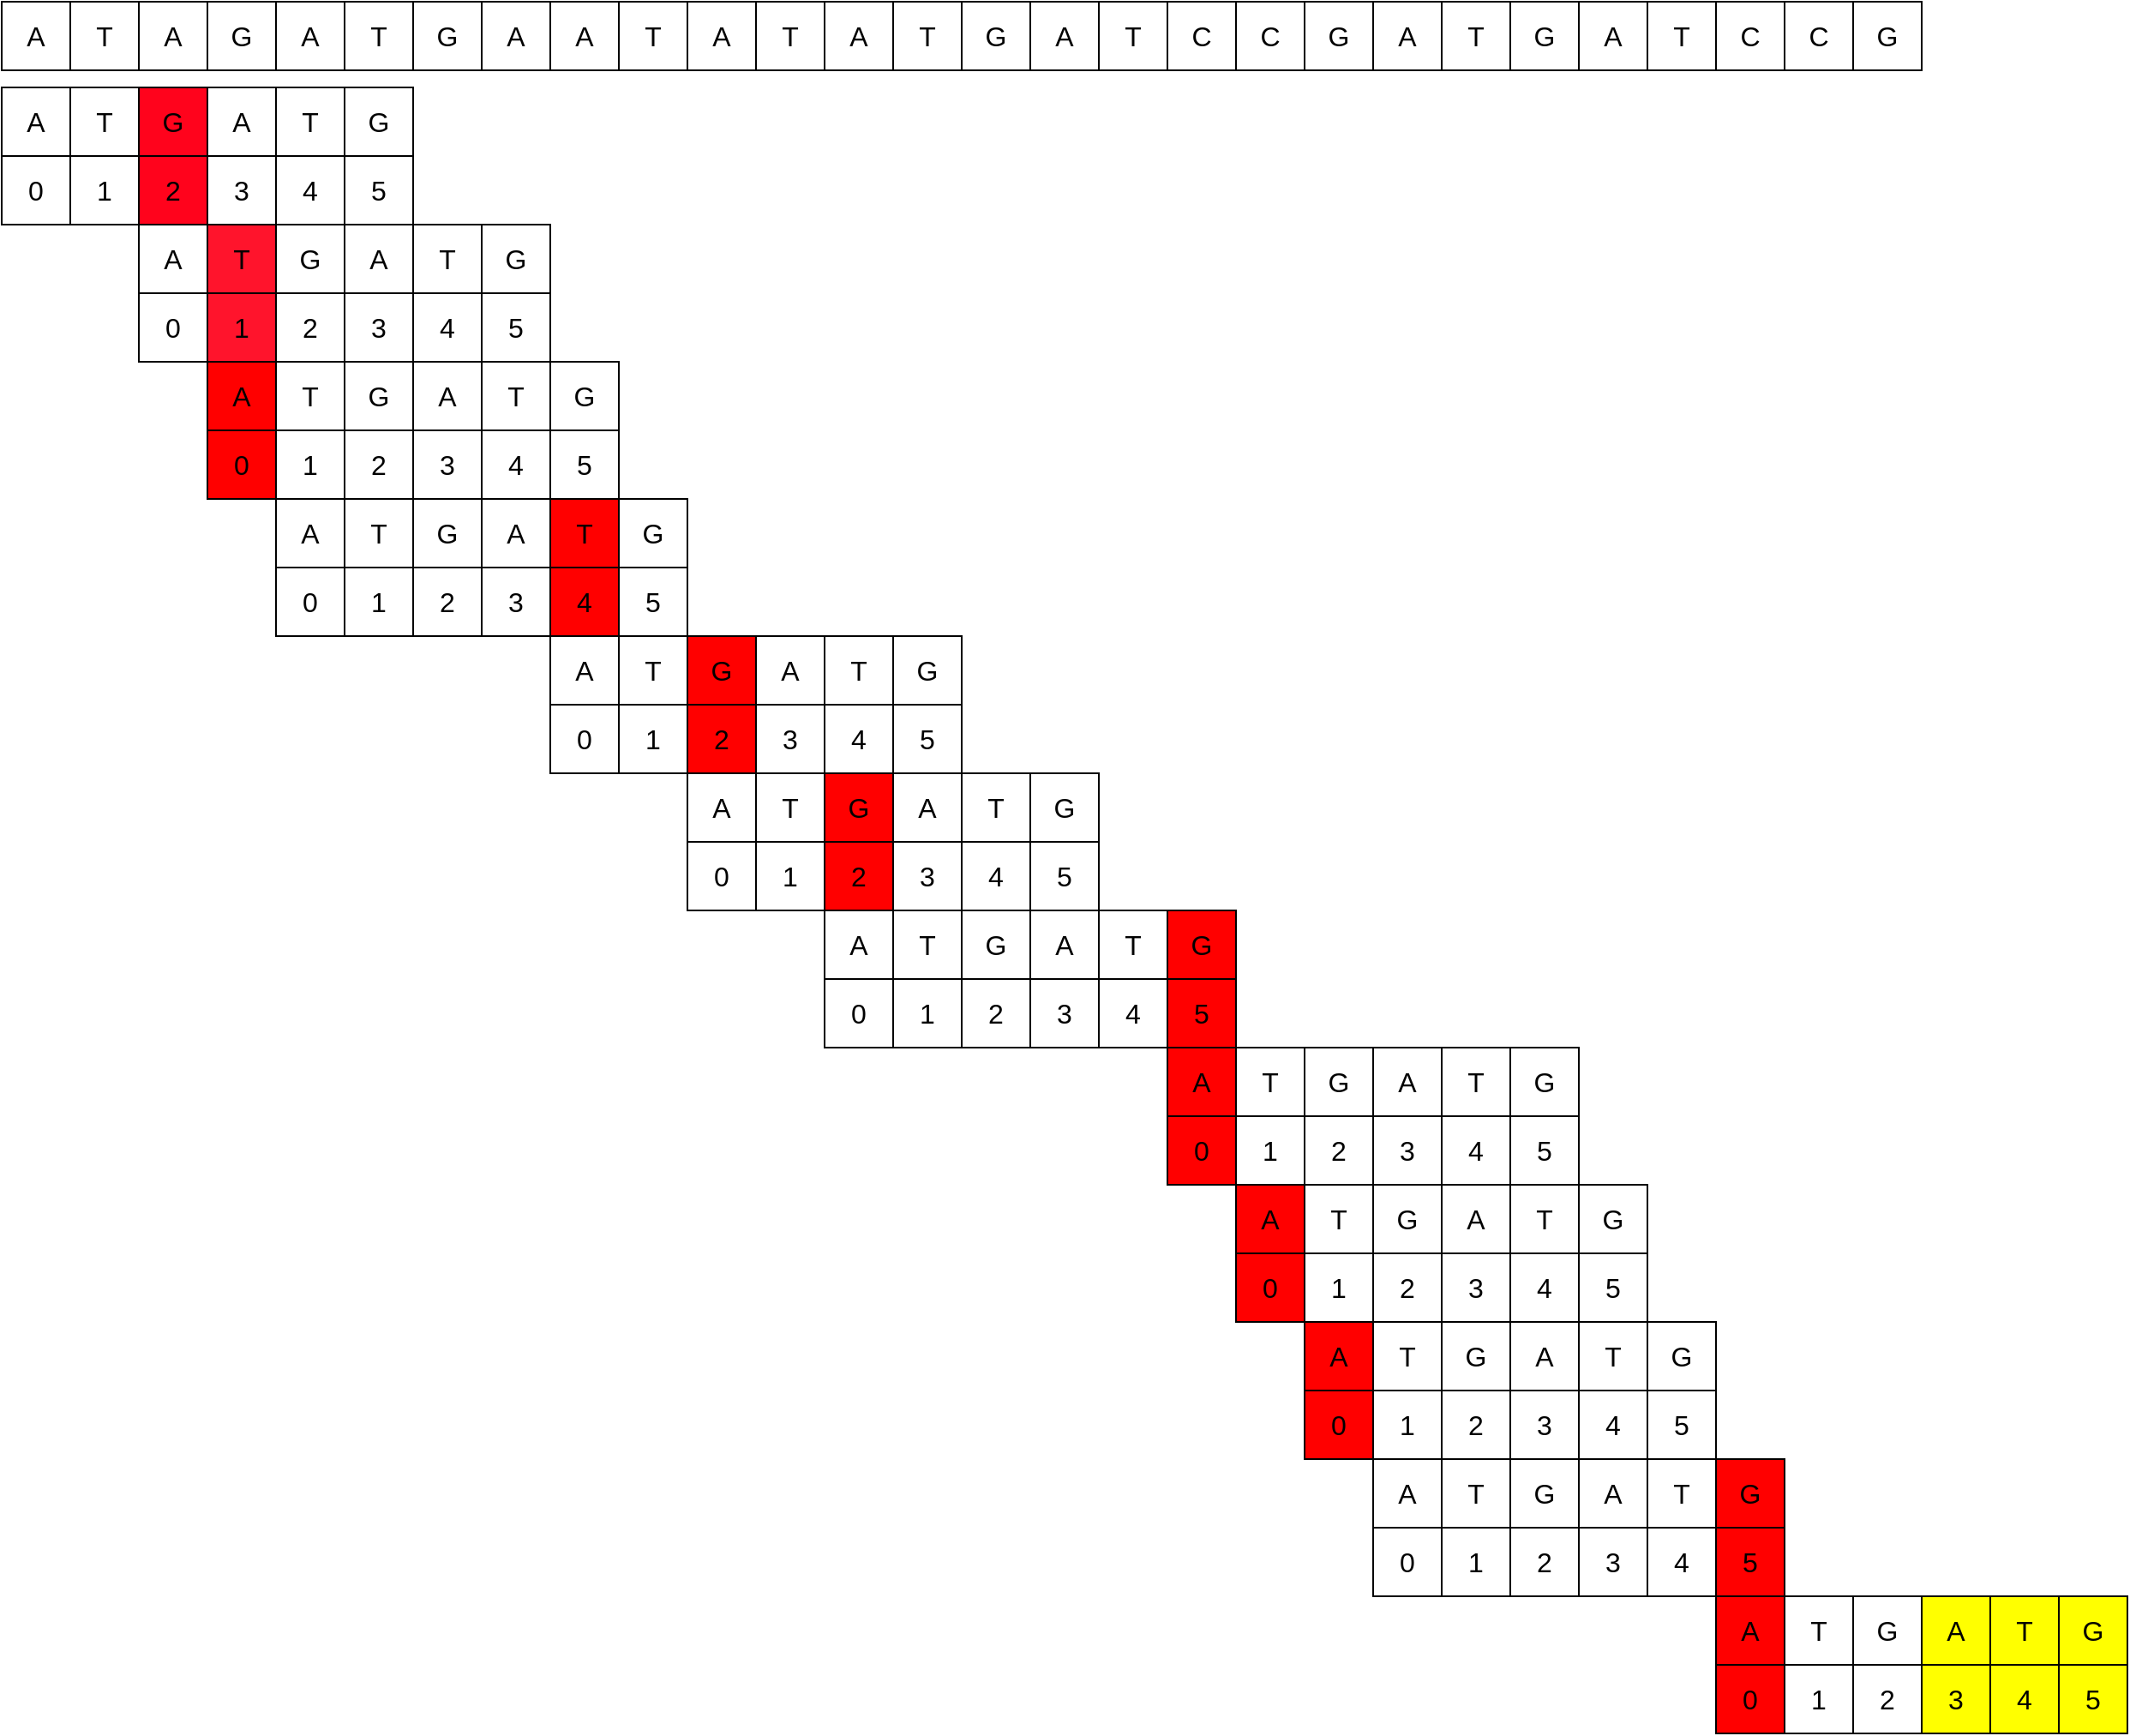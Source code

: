 <mxfile version="20.5.3" type="device"><diagram id="HqZuyxQ3JIvA4umonm4-" name="ページ1"><mxGraphModel dx="1354" dy="1357" grid="1" gridSize="10" guides="1" tooltips="1" connect="1" arrows="1" fold="1" page="1" pageScale="1" pageWidth="827" pageHeight="1169" math="0" shadow="0"><root><mxCell id="0"/><mxCell id="1" parent="0"/><mxCell id="amWwZV1P1VYM90pd9357-1" value="&lt;font size=&quot;3&quot;&gt;A&lt;/font&gt;" style="rounded=0;whiteSpace=wrap;html=1;" vertex="1" parent="1"><mxGeometry x="80" y="120" width="40" height="40" as="geometry"/></mxCell><mxCell id="amWwZV1P1VYM90pd9357-3" value="&lt;font size=&quot;3&quot;&gt;T&lt;/font&gt;" style="rounded=0;whiteSpace=wrap;html=1;" vertex="1" parent="1"><mxGeometry x="120" y="120" width="40" height="40" as="geometry"/></mxCell><mxCell id="amWwZV1P1VYM90pd9357-4" value="&lt;font size=&quot;3&quot;&gt;G&lt;/font&gt;&lt;span style=&quot;color: rgba(0, 0, 0, 0); font-family: monospace; font-size: 0px; text-align: start;&quot;&gt;%3CmxGraphModel%3E%3Croot%3E%3CmxCell%20id%3D%220%22%2F%3E%3CmxCell%20id%3D%221%22%20parent%3D%220%22%2F%3E%3CmxCell%20id%3D%222%22%20value%3D%22%26lt%3Bfont%20size%3D%26quot%3B3%26quot%3B%26gt%3BA%26lt%3B%2Ffont%26gt%3B%22%20style%3D%22rounded%3D0%3BwhiteSpace%3Dwrap%3Bhtml%3D1%3B%22%20vertex%3D%221%22%20parent%3D%221%22%3E%3CmxGeometry%20x%3D%2280%22%20y%3D%22120%22%20width%3D%2240%22%20height%3D%2240%22%20as%3D%22geometry%22%2F%3E%3C%2FmxCell%3E%3C%2Froot%3E%3C%2FmxGraphModel%3E&lt;/span&gt;" style="rounded=0;whiteSpace=wrap;html=1;fillColor=#FF031C;" vertex="1" parent="1"><mxGeometry x="160" y="120" width="40" height="40" as="geometry"/></mxCell><mxCell id="amWwZV1P1VYM90pd9357-6" value="&lt;font size=&quot;3&quot;&gt;A&lt;/font&gt;" style="rounded=0;whiteSpace=wrap;html=1;" vertex="1" parent="1"><mxGeometry x="200" y="120" width="40" height="40" as="geometry"/></mxCell><mxCell id="amWwZV1P1VYM90pd9357-7" value="&lt;font size=&quot;3&quot;&gt;T&lt;/font&gt;" style="rounded=0;whiteSpace=wrap;html=1;" vertex="1" parent="1"><mxGeometry x="240" y="120" width="40" height="40" as="geometry"/></mxCell><mxCell id="amWwZV1P1VYM90pd9357-8" value="&lt;font size=&quot;3&quot;&gt;G&lt;/font&gt;&lt;span style=&quot;color: rgba(0, 0, 0, 0); font-family: monospace; font-size: 0px; text-align: start;&quot;&gt;%3CmxGraphModel%3E%3Croot%3E%3CmxCell%20id%3D%220%22%2F%3E%3CmxCell%20id%3D%221%22%20parent%3D%220%22%2F%3E%3CmxCell%20id%3D%222%22%20value%3D%22%26lt%3Bfont%20size%3D%26quot%3B3%26quot%3B%26gt%3BA%26lt%3B%2Ffont%26gt%3B%22%20style%3D%22rounded%3D0%3BwhiteSpace%3Dwrap%3Bhtml%3D1%3B%22%20vertex%3D%221%22%20parent%3D%221%22%3E%3CmxGeometry%20x%3D%2280%22%20y%3D%22120%22%20width%3D%2240%22%20height%3D%2240%22%20as%3D%22geometry%22%2F%3E%3C%2FmxCell%3E%3C%2Froot%3E%3C%2FmxGraphModel%3E&lt;/span&gt;" style="rounded=0;whiteSpace=wrap;html=1;" vertex="1" parent="1"><mxGeometry x="280" y="120" width="40" height="40" as="geometry"/></mxCell><mxCell id="amWwZV1P1VYM90pd9357-9" value="&lt;font size=&quot;3&quot;&gt;0&lt;/font&gt;" style="rounded=0;whiteSpace=wrap;html=1;" vertex="1" parent="1"><mxGeometry x="80" y="160" width="40" height="40" as="geometry"/></mxCell><mxCell id="amWwZV1P1VYM90pd9357-10" value="&lt;font size=&quot;3&quot;&gt;1&lt;/font&gt;" style="rounded=0;whiteSpace=wrap;html=1;" vertex="1" parent="1"><mxGeometry x="120" y="160" width="40" height="40" as="geometry"/></mxCell><mxCell id="amWwZV1P1VYM90pd9357-11" value="&lt;font size=&quot;3&quot;&gt;2&lt;/font&gt;" style="rounded=0;whiteSpace=wrap;html=1;fillColor=#FF031C;" vertex="1" parent="1"><mxGeometry x="160" y="160" width="40" height="40" as="geometry"/></mxCell><mxCell id="amWwZV1P1VYM90pd9357-12" value="&lt;font size=&quot;3&quot;&gt;3&lt;/font&gt;" style="rounded=0;whiteSpace=wrap;html=1;" vertex="1" parent="1"><mxGeometry x="200" y="160" width="40" height="40" as="geometry"/></mxCell><mxCell id="amWwZV1P1VYM90pd9357-13" value="&lt;font size=&quot;3&quot;&gt;4&lt;/font&gt;" style="rounded=0;whiteSpace=wrap;html=1;" vertex="1" parent="1"><mxGeometry x="240" y="160" width="40" height="40" as="geometry"/></mxCell><mxCell id="amWwZV1P1VYM90pd9357-14" value="&lt;font size=&quot;3&quot;&gt;5&lt;/font&gt;&lt;span style=&quot;color: rgba(0, 0, 0, 0); font-family: monospace; font-size: 0px; text-align: start;&quot;&gt;%3CmxGraphModel%3E%3Croot%3E%3CmxCell%20id%3D%220%22%2F%3E%3CmxCell%20id%3D%221%22%20parent%3D%220%22%2F%3E%3CmxCell%20id%3D%222%22%20value%3D%22%26lt%3Bfont%20size%3D%26quot%3B3%26quot%3B%26gt%3BA%26lt%3B%2Ffont%26gt%3B%22%20style%3D%22rounded%3D0%3BwhiteSpace%3Dwrap%3Bhtml%3D1%3B%22%20vertex%3D%221%22%20parent%3D%221%22%3E%3CmxGeometry%20x%3D%2280%22%20y%3D%22120%22%20width%3D%2240%22%20height%3D%2240%22%20as%3D%22geometry%22%2F%3E%3C%2FmxCell%3E%3CmxCell%20id%3D%223%22%20value%3D%22%26lt%3Bfont%20size%3D%26quot%3B3%26quot%3B%26gt%3BT%26lt%3B%2Ffont%26gt%3B%22%20style%3D%22rounded%3D0%3BwhiteSpace%3Dwrap%3Bhtml%3D1%3B%22%20vertex%3D%221%22%20parent%3D%221%22%3E%3CmxGeometry%20x%3D%22120%22%20y%3D%22120%22%20width%3D%2240%22%20height%3D%2240%22%20as%3D%22geometry%22%2F%3E%3C%2FmxCell%3E%3CmxCell%20id%3D%224%22%20value%3D%22%26lt%3Bfont%20size%3D%26quot%3B3%26quot%3B%26gt%3BG%26lt%3B%2Ffont%26gt%3B%26lt%3Bspan%20style%3D%26quot%3Bcolor%3A%20rgba(0%2C%200%2C%200%2C%200)%3B%20font-family%3A%20monospace%3B%20font-size%3A%200px%3B%20text-align%3A%20start%3B%26quot%3B%26gt%3B%253CmxGraphModel%253E%253Croot%253E%253CmxCell%2520id%253D%25220%2522%252F%253E%253CmxCell%2520id%253D%25221%2522%2520parent%253D%25220%2522%252F%253E%253CmxCell%2520id%253D%25222%2522%2520value%253D%2522%2526lt%253Bfont%2520size%253D%2526quot%253B3%2526quot%253B%2526gt%253BA%2526lt%253B%252Ffont%2526gt%253B%2522%2520style%253D%2522rounded%253D0%253BwhiteSpace%253Dwrap%253Bhtml%253D1%253B%2522%2520vertex%253D%25221%2522%2520parent%253D%25221%2522%253E%253CmxGeometry%2520x%253D%252280%2522%2520y%253D%2522120%2522%2520width%253D%252240%2522%2520height%253D%252240%2522%2520as%253D%2522geometry%2522%252F%253E%253C%252FmxCell%253E%253C%252Froot%253E%253C%252FmxGraphModel%253E%26lt%3B%2Fspan%26gt%3B%22%20style%3D%22rounded%3D0%3BwhiteSpace%3Dwrap%3Bhtml%3D1%3B%22%20vertex%3D%221%22%20parent%3D%221%22%3E%3CmxGeometry%20x%3D%22160%22%20y%3D%22120%22%20width%3D%2240%22%20height%3D%2240%22%20as%3D%22geometry%22%2F%3E%3C%2FmxCell%3E%3CmxCell%20id%3D%225%22%20value%3D%22%26lt%3Bfont%20size%3D%26quot%3B3%26quot%3B%26gt%3BA%26lt%3B%2Ffont%26gt%3B%22%20style%3D%22rounded%3D0%3BwhiteSpace%3Dwrap%3Bhtml%3D1%3B%22%20vertex%3D%221%22%20parent%3D%221%22%3E%3CmxGeometry%20x%3D%22200%22%20y%3D%22120%22%20width%3D%2240%22%20height%3D%2240%22%20as%3D%22geometry%22%2F%3E%3C%2FmxCell%3E%3CmxCell%20id%3D%226%22%20value%3D%22%26lt%3Bfont%20size%3D%26quot%3B3%26quot%3B%26gt%3BT%26lt%3B%2Ffont%26gt%3B%22%20style%3D%22rounded%3D0%3BwhiteSpace%3Dwrap%3Bhtml%3D1%3B%22%20vertex%3D%221%22%20parent%3D%221%22%3E%3CmxGeometry%20x%3D%22240%22%20y%3D%22120%22%20width%3D%2240%22%20height%3D%2240%22%20as%3D%22geometry%22%2F%3E%3C%2FmxCell%3E%3CmxCell%20id%3D%227%22%20value%3D%22%26lt%3Bfont%20size%3D%26quot%3B3%26quot%3B%26gt%3BG%26lt%3B%2Ffont%26gt%3B%26lt%3Bspan%20style%3D%26quot%3Bcolor%3A%20rgba(0%2C%200%2C%200%2C%200)%3B%20font-family%3A%20monospace%3B%20font-size%3A%200px%3B%20text-align%3A%20start%3B%26quot%3B%26gt%3B%253CmxGraphModel%253E%253Croot%253E%253CmxCell%2520id%253D%25220%2522%252F%253E%253CmxCell%2520id%253D%25221%2522%2520parent%253D%25220%2522%252F%253E%253CmxCell%2520id%253D%25222%2522%2520value%253D%2522%2526lt%253Bfont%2520size%253D%2526quot%253B3%2526quot%253B%2526gt%253BA%2526lt%253B%252Ffont%2526gt%253B%2522%2520style%253D%2522rounded%253D0%253BwhiteSpace%253Dwrap%253Bhtml%253D1%253B%2522%2520vertex%253D%25221%2522%2520parent%253D%25221%2522%253E%253CmxGeometry%2520x%253D%252280%2522%2520y%253D%2522120%2522%2520width%253D%252240%2522%2520height%253D%252240%2522%2520as%253D%2522geometry%2522%252F%253E%253C%252FmxCell%253E%253C%252Froot%253E%253C%252FmxGraphModel%253E%26lt%3B%2Fspan%26gt%3B%22%20style%3D%22rounded%3D0%3BwhiteSpace%3Dwrap%3Bhtml%3D1%3B%22%20vertex%3D%221%22%20parent%3D%221%22%3E%3CmxGeometry%20x%3D%22280%22%20y%3D%22120%22%20width%3D%2240%22%20height%3D%2240%22%20as%3D%22geometry%22%2F%3E%3C%2FmxCell%3E%3C%2Froot%3E%3C%2FmxGraphModel%3E&lt;/span&gt;" style="rounded=0;whiteSpace=wrap;html=1;" vertex="1" parent="1"><mxGeometry x="280" y="160" width="40" height="40" as="geometry"/></mxCell><mxCell id="amWwZV1P1VYM90pd9357-15" value="&lt;font size=&quot;3&quot;&gt;A&lt;/font&gt;" style="rounded=0;whiteSpace=wrap;html=1;" vertex="1" parent="1"><mxGeometry x="80" y="70" width="40" height="40" as="geometry"/></mxCell><mxCell id="amWwZV1P1VYM90pd9357-16" value="&lt;font size=&quot;3&quot;&gt;T&lt;/font&gt;" style="rounded=0;whiteSpace=wrap;html=1;" vertex="1" parent="1"><mxGeometry x="120" y="70" width="40" height="40" as="geometry"/></mxCell><mxCell id="amWwZV1P1VYM90pd9357-17" value="&lt;font size=&quot;3&quot;&gt;A&lt;/font&gt;" style="rounded=0;whiteSpace=wrap;html=1;" vertex="1" parent="1"><mxGeometry x="160" y="70" width="40" height="40" as="geometry"/></mxCell><mxCell id="amWwZV1P1VYM90pd9357-18" value="&lt;font size=&quot;3&quot;&gt;G&lt;/font&gt;" style="rounded=0;whiteSpace=wrap;html=1;" vertex="1" parent="1"><mxGeometry x="200" y="70" width="40" height="40" as="geometry"/></mxCell><mxCell id="amWwZV1P1VYM90pd9357-19" value="&lt;font size=&quot;3&quot;&gt;A&lt;/font&gt;" style="rounded=0;whiteSpace=wrap;html=1;" vertex="1" parent="1"><mxGeometry x="240" y="70" width="40" height="40" as="geometry"/></mxCell><mxCell id="amWwZV1P1VYM90pd9357-20" value="&lt;font size=&quot;3&quot;&gt;T&lt;/font&gt;" style="rounded=0;whiteSpace=wrap;html=1;" vertex="1" parent="1"><mxGeometry x="280" y="70" width="40" height="40" as="geometry"/></mxCell><mxCell id="amWwZV1P1VYM90pd9357-21" value="&lt;font size=&quot;3&quot;&gt;G&lt;/font&gt;" style="rounded=0;whiteSpace=wrap;html=1;" vertex="1" parent="1"><mxGeometry x="320" y="70" width="40" height="40" as="geometry"/></mxCell><mxCell id="amWwZV1P1VYM90pd9357-22" value="&lt;font size=&quot;3&quot;&gt;A&lt;/font&gt;" style="rounded=0;whiteSpace=wrap;html=1;" vertex="1" parent="1"><mxGeometry x="360" y="70" width="40" height="40" as="geometry"/></mxCell><mxCell id="amWwZV1P1VYM90pd9357-23" value="&lt;font size=&quot;3&quot;&gt;A&lt;/font&gt;" style="rounded=0;whiteSpace=wrap;html=1;" vertex="1" parent="1"><mxGeometry x="400" y="70" width="40" height="40" as="geometry"/></mxCell><mxCell id="amWwZV1P1VYM90pd9357-24" value="&lt;font size=&quot;3&quot;&gt;T&lt;/font&gt;" style="rounded=0;whiteSpace=wrap;html=1;" vertex="1" parent="1"><mxGeometry x="440" y="70" width="40" height="40" as="geometry"/></mxCell><mxCell id="amWwZV1P1VYM90pd9357-25" value="&lt;font size=&quot;3&quot;&gt;A&lt;/font&gt;" style="rounded=0;whiteSpace=wrap;html=1;" vertex="1" parent="1"><mxGeometry x="480" y="70" width="40" height="40" as="geometry"/></mxCell><mxCell id="amWwZV1P1VYM90pd9357-26" value="&lt;font size=&quot;3&quot;&gt;T&lt;/font&gt;" style="rounded=0;whiteSpace=wrap;html=1;" vertex="1" parent="1"><mxGeometry x="520" y="70" width="40" height="40" as="geometry"/></mxCell><mxCell id="amWwZV1P1VYM90pd9357-27" value="&lt;font size=&quot;3&quot;&gt;A&lt;/font&gt;" style="rounded=0;whiteSpace=wrap;html=1;" vertex="1" parent="1"><mxGeometry x="560" y="70" width="40" height="40" as="geometry"/></mxCell><mxCell id="amWwZV1P1VYM90pd9357-28" value="&lt;font size=&quot;3&quot;&gt;T&lt;/font&gt;" style="rounded=0;whiteSpace=wrap;html=1;" vertex="1" parent="1"><mxGeometry x="600" y="70" width="40" height="40" as="geometry"/></mxCell><mxCell id="amWwZV1P1VYM90pd9357-29" value="&lt;font size=&quot;3&quot;&gt;G&lt;/font&gt;&lt;span style=&quot;color: rgba(0, 0, 0, 0); font-family: monospace; font-size: 0px; text-align: start;&quot;&gt;%3CmxGraphModel%3E%3Croot%3E%3CmxCell%20id%3D%220%22%2F%3E%3CmxCell%20id%3D%221%22%20parent%3D%220%22%2F%3E%3CmxCell%20id%3D%222%22%20value%3D%22%26lt%3Bfont%20size%3D%26quot%3B3%26quot%3B%26gt%3BA%26lt%3B%2Ffont%26gt%3B%22%20style%3D%22rounded%3D0%3BwhiteSpace%3Dwrap%3Bhtml%3D1%3B%22%20vertex%3D%221%22%20parent%3D%221%22%3E%3CmxGeometry%20x%3D%2280%22%20y%3D%22120%22%20width%3D%2240%22%20height%3D%2240%22%20as%3D%22geometry%22%2F%3E%3C%2FmxCell%3E%3C%2Froot%3E%3C%2FmxGraphModel%3E&lt;/span&gt;" style="rounded=0;whiteSpace=wrap;html=1;" vertex="1" parent="1"><mxGeometry x="640" y="70" width="40" height="40" as="geometry"/></mxCell><mxCell id="amWwZV1P1VYM90pd9357-30" value="&lt;font size=&quot;3&quot;&gt;A&lt;/font&gt;" style="rounded=0;whiteSpace=wrap;html=1;" vertex="1" parent="1"><mxGeometry x="680" y="70" width="40" height="40" as="geometry"/></mxCell><mxCell id="amWwZV1P1VYM90pd9357-31" value="&lt;font size=&quot;3&quot;&gt;T&lt;/font&gt;" style="rounded=0;whiteSpace=wrap;html=1;" vertex="1" parent="1"><mxGeometry x="720" y="70" width="40" height="40" as="geometry"/></mxCell><mxCell id="amWwZV1P1VYM90pd9357-32" value="&lt;font size=&quot;3&quot;&gt;C&lt;/font&gt;" style="rounded=0;whiteSpace=wrap;html=1;" vertex="1" parent="1"><mxGeometry x="760" y="70" width="40" height="40" as="geometry"/></mxCell><mxCell id="amWwZV1P1VYM90pd9357-33" value="&lt;font size=&quot;3&quot;&gt;C&lt;/font&gt;" style="rounded=0;whiteSpace=wrap;html=1;" vertex="1" parent="1"><mxGeometry x="800" y="70" width="40" height="40" as="geometry"/></mxCell><mxCell id="amWwZV1P1VYM90pd9357-34" value="&lt;font size=&quot;3&quot;&gt;G&lt;/font&gt;" style="rounded=0;whiteSpace=wrap;html=1;" vertex="1" parent="1"><mxGeometry x="840" y="70" width="40" height="40" as="geometry"/></mxCell><mxCell id="amWwZV1P1VYM90pd9357-35" value="&lt;font size=&quot;3&quot;&gt;A&lt;/font&gt;" style="rounded=0;whiteSpace=wrap;html=1;" vertex="1" parent="1"><mxGeometry x="880" y="70" width="40" height="40" as="geometry"/></mxCell><mxCell id="amWwZV1P1VYM90pd9357-36" value="&lt;font size=&quot;3&quot;&gt;T&lt;/font&gt;" style="rounded=0;whiteSpace=wrap;html=1;" vertex="1" parent="1"><mxGeometry x="920" y="70" width="40" height="40" as="geometry"/></mxCell><mxCell id="amWwZV1P1VYM90pd9357-37" value="&lt;font size=&quot;3&quot;&gt;G&lt;/font&gt;" style="rounded=0;whiteSpace=wrap;html=1;" vertex="1" parent="1"><mxGeometry x="960" y="70" width="40" height="40" as="geometry"/></mxCell><mxCell id="amWwZV1P1VYM90pd9357-38" value="&lt;font size=&quot;3&quot;&gt;A&lt;/font&gt;" style="rounded=0;whiteSpace=wrap;html=1;" vertex="1" parent="1"><mxGeometry x="1000" y="70" width="40" height="40" as="geometry"/></mxCell><mxCell id="amWwZV1P1VYM90pd9357-39" value="&lt;font size=&quot;3&quot;&gt;T&lt;/font&gt;" style="rounded=0;whiteSpace=wrap;html=1;" vertex="1" parent="1"><mxGeometry x="1040" y="70" width="40" height="40" as="geometry"/></mxCell><mxCell id="amWwZV1P1VYM90pd9357-40" value="&lt;font size=&quot;3&quot;&gt;C&lt;/font&gt;" style="rounded=0;whiteSpace=wrap;html=1;" vertex="1" parent="1"><mxGeometry x="1080" y="70" width="40" height="40" as="geometry"/></mxCell><mxCell id="amWwZV1P1VYM90pd9357-41" value="&lt;font size=&quot;3&quot;&gt;C&lt;/font&gt;" style="rounded=0;whiteSpace=wrap;html=1;" vertex="1" parent="1"><mxGeometry x="1120" y="70" width="40" height="40" as="geometry"/></mxCell><mxCell id="amWwZV1P1VYM90pd9357-42" value="&lt;font size=&quot;3&quot;&gt;G&lt;/font&gt;" style="rounded=0;whiteSpace=wrap;html=1;" vertex="1" parent="1"><mxGeometry x="1160" y="70" width="40" height="40" as="geometry"/></mxCell><mxCell id="amWwZV1P1VYM90pd9357-45" value="&lt;font size=&quot;3&quot;&gt;A&lt;/font&gt;" style="rounded=0;whiteSpace=wrap;html=1;" vertex="1" parent="1"><mxGeometry x="160" y="200" width="40" height="40" as="geometry"/></mxCell><mxCell id="amWwZV1P1VYM90pd9357-46" value="&lt;font size=&quot;3&quot;&gt;T&lt;/font&gt;" style="rounded=0;whiteSpace=wrap;html=1;fillColor=#FF142C;" vertex="1" parent="1"><mxGeometry x="200" y="200" width="40" height="40" as="geometry"/></mxCell><mxCell id="amWwZV1P1VYM90pd9357-47" value="&lt;font size=&quot;3&quot;&gt;G&lt;/font&gt;&lt;span style=&quot;color: rgba(0, 0, 0, 0); font-family: monospace; font-size: 0px; text-align: start;&quot;&gt;%3CmxGraphModel%3E%3Croot%3E%3CmxCell%20id%3D%220%22%2F%3E%3CmxCell%20id%3D%221%22%20parent%3D%220%22%2F%3E%3CmxCell%20id%3D%222%22%20value%3D%22%26lt%3Bfont%20size%3D%26quot%3B3%26quot%3B%26gt%3BA%26lt%3B%2Ffont%26gt%3B%22%20style%3D%22rounded%3D0%3BwhiteSpace%3Dwrap%3Bhtml%3D1%3B%22%20vertex%3D%221%22%20parent%3D%221%22%3E%3CmxGeometry%20x%3D%2280%22%20y%3D%22120%22%20width%3D%2240%22%20height%3D%2240%22%20as%3D%22geometry%22%2F%3E%3C%2FmxCell%3E%3C%2Froot%3E%3C%2FmxGraphModel%3E&lt;/span&gt;" style="rounded=0;whiteSpace=wrap;html=1;" vertex="1" parent="1"><mxGeometry x="240" y="200" width="40" height="40" as="geometry"/></mxCell><mxCell id="amWwZV1P1VYM90pd9357-48" value="&lt;font size=&quot;3&quot;&gt;A&lt;/font&gt;" style="rounded=0;whiteSpace=wrap;html=1;" vertex="1" parent="1"><mxGeometry x="280" y="200" width="40" height="40" as="geometry"/></mxCell><mxCell id="amWwZV1P1VYM90pd9357-49" value="&lt;font size=&quot;3&quot;&gt;T&lt;/font&gt;" style="rounded=0;whiteSpace=wrap;html=1;" vertex="1" parent="1"><mxGeometry x="320" y="200" width="40" height="40" as="geometry"/></mxCell><mxCell id="amWwZV1P1VYM90pd9357-50" value="&lt;font size=&quot;3&quot;&gt;G&lt;/font&gt;&lt;span style=&quot;color: rgba(0, 0, 0, 0); font-family: monospace; font-size: 0px; text-align: start;&quot;&gt;%3CmxGraphModel%3E%3Croot%3E%3CmxCell%20id%3D%220%22%2F%3E%3CmxCell%20id%3D%221%22%20parent%3D%220%22%2F%3E%3CmxCell%20id%3D%222%22%20value%3D%22%26lt%3Bfont%20size%3D%26quot%3B3%26quot%3B%26gt%3BA%26lt%3B%2Ffont%26gt%3B%22%20style%3D%22rounded%3D0%3BwhiteSpace%3Dwrap%3Bhtml%3D1%3B%22%20vertex%3D%221%22%20parent%3D%221%22%3E%3CmxGeometry%20x%3D%2280%22%20y%3D%22120%22%20width%3D%2240%22%20height%3D%2240%22%20as%3D%22geometry%22%2F%3E%3C%2FmxCell%3E%3C%2Froot%3E%3C%2FmxGraphModel%3E&lt;/span&gt;" style="rounded=0;whiteSpace=wrap;html=1;" vertex="1" parent="1"><mxGeometry x="360" y="200" width="40" height="40" as="geometry"/></mxCell><mxCell id="amWwZV1P1VYM90pd9357-51" value="&lt;font size=&quot;3&quot;&gt;0&lt;/font&gt;" style="rounded=0;whiteSpace=wrap;html=1;" vertex="1" parent="1"><mxGeometry x="160" y="240" width="40" height="40" as="geometry"/></mxCell><mxCell id="amWwZV1P1VYM90pd9357-52" value="&lt;font size=&quot;3&quot;&gt;1&lt;/font&gt;" style="rounded=0;whiteSpace=wrap;html=1;fillColor=#FF142C;" vertex="1" parent="1"><mxGeometry x="200" y="240" width="40" height="40" as="geometry"/></mxCell><mxCell id="amWwZV1P1VYM90pd9357-53" value="&lt;font size=&quot;3&quot;&gt;2&lt;/font&gt;" style="rounded=0;whiteSpace=wrap;html=1;" vertex="1" parent="1"><mxGeometry x="240" y="240" width="40" height="40" as="geometry"/></mxCell><mxCell id="amWwZV1P1VYM90pd9357-54" value="&lt;font size=&quot;3&quot;&gt;3&lt;/font&gt;" style="rounded=0;whiteSpace=wrap;html=1;" vertex="1" parent="1"><mxGeometry x="280" y="240" width="40" height="40" as="geometry"/></mxCell><mxCell id="amWwZV1P1VYM90pd9357-55" value="&lt;font size=&quot;3&quot;&gt;4&lt;/font&gt;" style="rounded=0;whiteSpace=wrap;html=1;" vertex="1" parent="1"><mxGeometry x="320" y="240" width="40" height="40" as="geometry"/></mxCell><mxCell id="amWwZV1P1VYM90pd9357-56" value="&lt;font size=&quot;3&quot;&gt;5&lt;/font&gt;&lt;span style=&quot;color: rgba(0, 0, 0, 0); font-family: monospace; font-size: 0px; text-align: start;&quot;&gt;%3CmxGraphModel%3E%3Croot%3E%3CmxCell%20id%3D%220%22%2F%3E%3CmxCell%20id%3D%221%22%20parent%3D%220%22%2F%3E%3CmxCell%20id%3D%222%22%20value%3D%22%26lt%3Bfont%20size%3D%26quot%3B3%26quot%3B%26gt%3BA%26lt%3B%2Ffont%26gt%3B%22%20style%3D%22rounded%3D0%3BwhiteSpace%3Dwrap%3Bhtml%3D1%3B%22%20vertex%3D%221%22%20parent%3D%221%22%3E%3CmxGeometry%20x%3D%2280%22%20y%3D%22120%22%20width%3D%2240%22%20height%3D%2240%22%20as%3D%22geometry%22%2F%3E%3C%2FmxCell%3E%3CmxCell%20id%3D%223%22%20value%3D%22%26lt%3Bfont%20size%3D%26quot%3B3%26quot%3B%26gt%3BT%26lt%3B%2Ffont%26gt%3B%22%20style%3D%22rounded%3D0%3BwhiteSpace%3Dwrap%3Bhtml%3D1%3B%22%20vertex%3D%221%22%20parent%3D%221%22%3E%3CmxGeometry%20x%3D%22120%22%20y%3D%22120%22%20width%3D%2240%22%20height%3D%2240%22%20as%3D%22geometry%22%2F%3E%3C%2FmxCell%3E%3CmxCell%20id%3D%224%22%20value%3D%22%26lt%3Bfont%20size%3D%26quot%3B3%26quot%3B%26gt%3BG%26lt%3B%2Ffont%26gt%3B%26lt%3Bspan%20style%3D%26quot%3Bcolor%3A%20rgba(0%2C%200%2C%200%2C%200)%3B%20font-family%3A%20monospace%3B%20font-size%3A%200px%3B%20text-align%3A%20start%3B%26quot%3B%26gt%3B%253CmxGraphModel%253E%253Croot%253E%253CmxCell%2520id%253D%25220%2522%252F%253E%253CmxCell%2520id%253D%25221%2522%2520parent%253D%25220%2522%252F%253E%253CmxCell%2520id%253D%25222%2522%2520value%253D%2522%2526lt%253Bfont%2520size%253D%2526quot%253B3%2526quot%253B%2526gt%253BA%2526lt%253B%252Ffont%2526gt%253B%2522%2520style%253D%2522rounded%253D0%253BwhiteSpace%253Dwrap%253Bhtml%253D1%253B%2522%2520vertex%253D%25221%2522%2520parent%253D%25221%2522%253E%253CmxGeometry%2520x%253D%252280%2522%2520y%253D%2522120%2522%2520width%253D%252240%2522%2520height%253D%252240%2522%2520as%253D%2522geometry%2522%252F%253E%253C%252FmxCell%253E%253C%252Froot%253E%253C%252FmxGraphModel%253E%26lt%3B%2Fspan%26gt%3B%22%20style%3D%22rounded%3D0%3BwhiteSpace%3Dwrap%3Bhtml%3D1%3B%22%20vertex%3D%221%22%20parent%3D%221%22%3E%3CmxGeometry%20x%3D%22160%22%20y%3D%22120%22%20width%3D%2240%22%20height%3D%2240%22%20as%3D%22geometry%22%2F%3E%3C%2FmxCell%3E%3CmxCell%20id%3D%225%22%20value%3D%22%26lt%3Bfont%20size%3D%26quot%3B3%26quot%3B%26gt%3BA%26lt%3B%2Ffont%26gt%3B%22%20style%3D%22rounded%3D0%3BwhiteSpace%3Dwrap%3Bhtml%3D1%3B%22%20vertex%3D%221%22%20parent%3D%221%22%3E%3CmxGeometry%20x%3D%22200%22%20y%3D%22120%22%20width%3D%2240%22%20height%3D%2240%22%20as%3D%22geometry%22%2F%3E%3C%2FmxCell%3E%3CmxCell%20id%3D%226%22%20value%3D%22%26lt%3Bfont%20size%3D%26quot%3B3%26quot%3B%26gt%3BT%26lt%3B%2Ffont%26gt%3B%22%20style%3D%22rounded%3D0%3BwhiteSpace%3Dwrap%3Bhtml%3D1%3B%22%20vertex%3D%221%22%20parent%3D%221%22%3E%3CmxGeometry%20x%3D%22240%22%20y%3D%22120%22%20width%3D%2240%22%20height%3D%2240%22%20as%3D%22geometry%22%2F%3E%3C%2FmxCell%3E%3CmxCell%20id%3D%227%22%20value%3D%22%26lt%3Bfont%20size%3D%26quot%3B3%26quot%3B%26gt%3BG%26lt%3B%2Ffont%26gt%3B%26lt%3Bspan%20style%3D%26quot%3Bcolor%3A%20rgba(0%2C%200%2C%200%2C%200)%3B%20font-family%3A%20monospace%3B%20font-size%3A%200px%3B%20text-align%3A%20start%3B%26quot%3B%26gt%3B%253CmxGraphModel%253E%253Croot%253E%253CmxCell%2520id%253D%25220%2522%252F%253E%253CmxCell%2520id%253D%25221%2522%2520parent%253D%25220%2522%252F%253E%253CmxCell%2520id%253D%25222%2522%2520value%253D%2522%2526lt%253Bfont%2520size%253D%2526quot%253B3%2526quot%253B%2526gt%253BA%2526lt%253B%252Ffont%2526gt%253B%2522%2520style%253D%2522rounded%253D0%253BwhiteSpace%253Dwrap%253Bhtml%253D1%253B%2522%2520vertex%253D%25221%2522%2520parent%253D%25221%2522%253E%253CmxGeometry%2520x%253D%252280%2522%2520y%253D%2522120%2522%2520width%253D%252240%2522%2520height%253D%252240%2522%2520as%253D%2522geometry%2522%252F%253E%253C%252FmxCell%253E%253C%252Froot%253E%253C%252FmxGraphModel%253E%26lt%3B%2Fspan%26gt%3B%22%20style%3D%22rounded%3D0%3BwhiteSpace%3Dwrap%3Bhtml%3D1%3B%22%20vertex%3D%221%22%20parent%3D%221%22%3E%3CmxGeometry%20x%3D%22280%22%20y%3D%22120%22%20width%3D%2240%22%20height%3D%2240%22%20as%3D%22geometry%22%2F%3E%3C%2FmxCell%3E%3C%2Froot%3E%3C%2FmxGraphModel%3E&lt;/span&gt;" style="rounded=0;whiteSpace=wrap;html=1;" vertex="1" parent="1"><mxGeometry x="360" y="240" width="40" height="40" as="geometry"/></mxCell><mxCell id="amWwZV1P1VYM90pd9357-57" value="&lt;font size=&quot;3&quot;&gt;A&lt;/font&gt;" style="rounded=0;whiteSpace=wrap;html=1;fillColor=#FF0000;" vertex="1" parent="1"><mxGeometry x="200" y="280" width="40" height="40" as="geometry"/></mxCell><mxCell id="amWwZV1P1VYM90pd9357-58" value="&lt;font size=&quot;3&quot;&gt;T&lt;/font&gt;" style="rounded=0;whiteSpace=wrap;html=1;" vertex="1" parent="1"><mxGeometry x="240" y="280" width="40" height="40" as="geometry"/></mxCell><mxCell id="amWwZV1P1VYM90pd9357-59" value="&lt;font size=&quot;3&quot;&gt;G&lt;/font&gt;&lt;span style=&quot;color: rgba(0, 0, 0, 0); font-family: monospace; font-size: 0px; text-align: start;&quot;&gt;%3CmxGraphModel%3E%3Croot%3E%3CmxCell%20id%3D%220%22%2F%3E%3CmxCell%20id%3D%221%22%20parent%3D%220%22%2F%3E%3CmxCell%20id%3D%222%22%20value%3D%22%26lt%3Bfont%20size%3D%26quot%3B3%26quot%3B%26gt%3BA%26lt%3B%2Ffont%26gt%3B%22%20style%3D%22rounded%3D0%3BwhiteSpace%3Dwrap%3Bhtml%3D1%3B%22%20vertex%3D%221%22%20parent%3D%221%22%3E%3CmxGeometry%20x%3D%2280%22%20y%3D%22120%22%20width%3D%2240%22%20height%3D%2240%22%20as%3D%22geometry%22%2F%3E%3C%2FmxCell%3E%3C%2Froot%3E%3C%2FmxGraphModel%3E&lt;/span&gt;" style="rounded=0;whiteSpace=wrap;html=1;" vertex="1" parent="1"><mxGeometry x="280" y="280" width="40" height="40" as="geometry"/></mxCell><mxCell id="amWwZV1P1VYM90pd9357-60" value="&lt;font size=&quot;3&quot;&gt;A&lt;/font&gt;" style="rounded=0;whiteSpace=wrap;html=1;" vertex="1" parent="1"><mxGeometry x="320" y="280" width="40" height="40" as="geometry"/></mxCell><mxCell id="amWwZV1P1VYM90pd9357-61" value="&lt;font size=&quot;3&quot;&gt;T&lt;/font&gt;" style="rounded=0;whiteSpace=wrap;html=1;" vertex="1" parent="1"><mxGeometry x="360" y="280" width="40" height="40" as="geometry"/></mxCell><mxCell id="amWwZV1P1VYM90pd9357-62" value="&lt;font size=&quot;3&quot;&gt;G&lt;/font&gt;&lt;span style=&quot;color: rgba(0, 0, 0, 0); font-family: monospace; font-size: 0px; text-align: start;&quot;&gt;%3CmxGraphModel%3E%3Croot%3E%3CmxCell%20id%3D%220%22%2F%3E%3CmxCell%20id%3D%221%22%20parent%3D%220%22%2F%3E%3CmxCell%20id%3D%222%22%20value%3D%22%26lt%3Bfont%20size%3D%26quot%3B3%26quot%3B%26gt%3BA%26lt%3B%2Ffont%26gt%3B%22%20style%3D%22rounded%3D0%3BwhiteSpace%3Dwrap%3Bhtml%3D1%3B%22%20vertex%3D%221%22%20parent%3D%221%22%3E%3CmxGeometry%20x%3D%2280%22%20y%3D%22120%22%20width%3D%2240%22%20height%3D%2240%22%20as%3D%22geometry%22%2F%3E%3C%2FmxCell%3E%3C%2Froot%3E%3C%2FmxGraphModel%3E&lt;/span&gt;" style="rounded=0;whiteSpace=wrap;html=1;" vertex="1" parent="1"><mxGeometry x="400" y="280" width="40" height="40" as="geometry"/></mxCell><mxCell id="amWwZV1P1VYM90pd9357-63" value="&lt;font size=&quot;3&quot;&gt;0&lt;/font&gt;" style="rounded=0;whiteSpace=wrap;html=1;fillColor=#FF0000;" vertex="1" parent="1"><mxGeometry x="200" y="320" width="40" height="40" as="geometry"/></mxCell><mxCell id="amWwZV1P1VYM90pd9357-64" value="&lt;font size=&quot;3&quot;&gt;1&lt;/font&gt;" style="rounded=0;whiteSpace=wrap;html=1;" vertex="1" parent="1"><mxGeometry x="240" y="320" width="40" height="40" as="geometry"/></mxCell><mxCell id="amWwZV1P1VYM90pd9357-65" value="&lt;font size=&quot;3&quot;&gt;2&lt;/font&gt;" style="rounded=0;whiteSpace=wrap;html=1;" vertex="1" parent="1"><mxGeometry x="280" y="320" width="40" height="40" as="geometry"/></mxCell><mxCell id="amWwZV1P1VYM90pd9357-66" value="&lt;font size=&quot;3&quot;&gt;3&lt;/font&gt;" style="rounded=0;whiteSpace=wrap;html=1;" vertex="1" parent="1"><mxGeometry x="320" y="320" width="40" height="40" as="geometry"/></mxCell><mxCell id="amWwZV1P1VYM90pd9357-67" value="&lt;font size=&quot;3&quot;&gt;4&lt;/font&gt;" style="rounded=0;whiteSpace=wrap;html=1;" vertex="1" parent="1"><mxGeometry x="360" y="320" width="40" height="40" as="geometry"/></mxCell><mxCell id="amWwZV1P1VYM90pd9357-68" value="&lt;font size=&quot;3&quot;&gt;5&lt;/font&gt;&lt;span style=&quot;color: rgba(0, 0, 0, 0); font-family: monospace; font-size: 0px; text-align: start;&quot;&gt;%3CmxGraphModel%3E%3Croot%3E%3CmxCell%20id%3D%220%22%2F%3E%3CmxCell%20id%3D%221%22%20parent%3D%220%22%2F%3E%3CmxCell%20id%3D%222%22%20value%3D%22%26lt%3Bfont%20size%3D%26quot%3B3%26quot%3B%26gt%3BA%26lt%3B%2Ffont%26gt%3B%22%20style%3D%22rounded%3D0%3BwhiteSpace%3Dwrap%3Bhtml%3D1%3B%22%20vertex%3D%221%22%20parent%3D%221%22%3E%3CmxGeometry%20x%3D%2280%22%20y%3D%22120%22%20width%3D%2240%22%20height%3D%2240%22%20as%3D%22geometry%22%2F%3E%3C%2FmxCell%3E%3CmxCell%20id%3D%223%22%20value%3D%22%26lt%3Bfont%20size%3D%26quot%3B3%26quot%3B%26gt%3BT%26lt%3B%2Ffont%26gt%3B%22%20style%3D%22rounded%3D0%3BwhiteSpace%3Dwrap%3Bhtml%3D1%3B%22%20vertex%3D%221%22%20parent%3D%221%22%3E%3CmxGeometry%20x%3D%22120%22%20y%3D%22120%22%20width%3D%2240%22%20height%3D%2240%22%20as%3D%22geometry%22%2F%3E%3C%2FmxCell%3E%3CmxCell%20id%3D%224%22%20value%3D%22%26lt%3Bfont%20size%3D%26quot%3B3%26quot%3B%26gt%3BG%26lt%3B%2Ffont%26gt%3B%26lt%3Bspan%20style%3D%26quot%3Bcolor%3A%20rgba(0%2C%200%2C%200%2C%200)%3B%20font-family%3A%20monospace%3B%20font-size%3A%200px%3B%20text-align%3A%20start%3B%26quot%3B%26gt%3B%253CmxGraphModel%253E%253Croot%253E%253CmxCell%2520id%253D%25220%2522%252F%253E%253CmxCell%2520id%253D%25221%2522%2520parent%253D%25220%2522%252F%253E%253CmxCell%2520id%253D%25222%2522%2520value%253D%2522%2526lt%253Bfont%2520size%253D%2526quot%253B3%2526quot%253B%2526gt%253BA%2526lt%253B%252Ffont%2526gt%253B%2522%2520style%253D%2522rounded%253D0%253BwhiteSpace%253Dwrap%253Bhtml%253D1%253B%2522%2520vertex%253D%25221%2522%2520parent%253D%25221%2522%253E%253CmxGeometry%2520x%253D%252280%2522%2520y%253D%2522120%2522%2520width%253D%252240%2522%2520height%253D%252240%2522%2520as%253D%2522geometry%2522%252F%253E%253C%252FmxCell%253E%253C%252Froot%253E%253C%252FmxGraphModel%253E%26lt%3B%2Fspan%26gt%3B%22%20style%3D%22rounded%3D0%3BwhiteSpace%3Dwrap%3Bhtml%3D1%3B%22%20vertex%3D%221%22%20parent%3D%221%22%3E%3CmxGeometry%20x%3D%22160%22%20y%3D%22120%22%20width%3D%2240%22%20height%3D%2240%22%20as%3D%22geometry%22%2F%3E%3C%2FmxCell%3E%3CmxCell%20id%3D%225%22%20value%3D%22%26lt%3Bfont%20size%3D%26quot%3B3%26quot%3B%26gt%3BA%26lt%3B%2Ffont%26gt%3B%22%20style%3D%22rounded%3D0%3BwhiteSpace%3Dwrap%3Bhtml%3D1%3B%22%20vertex%3D%221%22%20parent%3D%221%22%3E%3CmxGeometry%20x%3D%22200%22%20y%3D%22120%22%20width%3D%2240%22%20height%3D%2240%22%20as%3D%22geometry%22%2F%3E%3C%2FmxCell%3E%3CmxCell%20id%3D%226%22%20value%3D%22%26lt%3Bfont%20size%3D%26quot%3B3%26quot%3B%26gt%3BT%26lt%3B%2Ffont%26gt%3B%22%20style%3D%22rounded%3D0%3BwhiteSpace%3Dwrap%3Bhtml%3D1%3B%22%20vertex%3D%221%22%20parent%3D%221%22%3E%3CmxGeometry%20x%3D%22240%22%20y%3D%22120%22%20width%3D%2240%22%20height%3D%2240%22%20as%3D%22geometry%22%2F%3E%3C%2FmxCell%3E%3CmxCell%20id%3D%227%22%20value%3D%22%26lt%3Bfont%20size%3D%26quot%3B3%26quot%3B%26gt%3BG%26lt%3B%2Ffont%26gt%3B%26lt%3Bspan%20style%3D%26quot%3Bcolor%3A%20rgba(0%2C%200%2C%200%2C%200)%3B%20font-family%3A%20monospace%3B%20font-size%3A%200px%3B%20text-align%3A%20start%3B%26quot%3B%26gt%3B%253CmxGraphModel%253E%253Croot%253E%253CmxCell%2520id%253D%25220%2522%252F%253E%253CmxCell%2520id%253D%25221%2522%2520parent%253D%25220%2522%252F%253E%253CmxCell%2520id%253D%25222%2522%2520value%253D%2522%2526lt%253Bfont%2520size%253D%2526quot%253B3%2526quot%253B%2526gt%253BA%2526lt%253B%252Ffont%2526gt%253B%2522%2520style%253D%2522rounded%253D0%253BwhiteSpace%253Dwrap%253Bhtml%253D1%253B%2522%2520vertex%253D%25221%2522%2520parent%253D%25221%2522%253E%253CmxGeometry%2520x%253D%252280%2522%2520y%253D%2522120%2522%2520width%253D%252240%2522%2520height%253D%252240%2522%2520as%253D%2522geometry%2522%252F%253E%253C%252FmxCell%253E%253C%252Froot%253E%253C%252FmxGraphModel%253E%26lt%3B%2Fspan%26gt%3B%22%20style%3D%22rounded%3D0%3BwhiteSpace%3Dwrap%3Bhtml%3D1%3B%22%20vertex%3D%221%22%20parent%3D%221%22%3E%3CmxGeometry%20x%3D%22280%22%20y%3D%22120%22%20width%3D%2240%22%20height%3D%2240%22%20as%3D%22geometry%22%2F%3E%3C%2FmxCell%3E%3C%2Froot%3E%3C%2FmxGraphModel%3E&lt;/span&gt;" style="rounded=0;whiteSpace=wrap;html=1;" vertex="1" parent="1"><mxGeometry x="400" y="320" width="40" height="40" as="geometry"/></mxCell><mxCell id="amWwZV1P1VYM90pd9357-69" value="&lt;font size=&quot;3&quot;&gt;A&lt;/font&gt;" style="rounded=0;whiteSpace=wrap;html=1;" vertex="1" parent="1"><mxGeometry x="240" y="360" width="40" height="40" as="geometry"/></mxCell><mxCell id="amWwZV1P1VYM90pd9357-70" value="&lt;font size=&quot;3&quot;&gt;T&lt;/font&gt;" style="rounded=0;whiteSpace=wrap;html=1;" vertex="1" parent="1"><mxGeometry x="280" y="360" width="40" height="40" as="geometry"/></mxCell><mxCell id="amWwZV1P1VYM90pd9357-71" value="&lt;font size=&quot;3&quot;&gt;G&lt;/font&gt;&lt;span style=&quot;color: rgba(0, 0, 0, 0); font-family: monospace; font-size: 0px; text-align: start;&quot;&gt;%3CmxGraphModel%3E%3Croot%3E%3CmxCell%20id%3D%220%22%2F%3E%3CmxCell%20id%3D%221%22%20parent%3D%220%22%2F%3E%3CmxCell%20id%3D%222%22%20value%3D%22%26lt%3Bfont%20size%3D%26quot%3B3%26quot%3B%26gt%3BA%26lt%3B%2Ffont%26gt%3B%22%20style%3D%22rounded%3D0%3BwhiteSpace%3Dwrap%3Bhtml%3D1%3B%22%20vertex%3D%221%22%20parent%3D%221%22%3E%3CmxGeometry%20x%3D%2280%22%20y%3D%22120%22%20width%3D%2240%22%20height%3D%2240%22%20as%3D%22geometry%22%2F%3E%3C%2FmxCell%3E%3C%2Froot%3E%3C%2FmxGraphModel%3E&lt;/span&gt;" style="rounded=0;whiteSpace=wrap;html=1;" vertex="1" parent="1"><mxGeometry x="320" y="360" width="40" height="40" as="geometry"/></mxCell><mxCell id="amWwZV1P1VYM90pd9357-72" value="&lt;font size=&quot;3&quot;&gt;A&lt;/font&gt;" style="rounded=0;whiteSpace=wrap;html=1;" vertex="1" parent="1"><mxGeometry x="360" y="360" width="40" height="40" as="geometry"/></mxCell><mxCell id="amWwZV1P1VYM90pd9357-73" value="&lt;font size=&quot;3&quot;&gt;T&lt;/font&gt;" style="rounded=0;whiteSpace=wrap;html=1;fillColor=#FF0000;" vertex="1" parent="1"><mxGeometry x="400" y="360" width="40" height="40" as="geometry"/></mxCell><mxCell id="amWwZV1P1VYM90pd9357-74" value="&lt;font size=&quot;3&quot;&gt;G&lt;/font&gt;&lt;span style=&quot;color: rgba(0, 0, 0, 0); font-family: monospace; font-size: 0px; text-align: start;&quot;&gt;%3CmxGraphModel%3E%3Croot%3E%3CmxCell%20id%3D%220%22%2F%3E%3CmxCell%20id%3D%221%22%20parent%3D%220%22%2F%3E%3CmxCell%20id%3D%222%22%20value%3D%22%26lt%3Bfont%20size%3D%26quot%3B3%26quot%3B%26gt%3BA%26lt%3B%2Ffont%26gt%3B%22%20style%3D%22rounded%3D0%3BwhiteSpace%3Dwrap%3Bhtml%3D1%3B%22%20vertex%3D%221%22%20parent%3D%221%22%3E%3CmxGeometry%20x%3D%2280%22%20y%3D%22120%22%20width%3D%2240%22%20height%3D%2240%22%20as%3D%22geometry%22%2F%3E%3C%2FmxCell%3E%3C%2Froot%3E%3C%2FmxGraphModel%3E&lt;/span&gt;" style="rounded=0;whiteSpace=wrap;html=1;" vertex="1" parent="1"><mxGeometry x="440" y="360" width="40" height="40" as="geometry"/></mxCell><mxCell id="amWwZV1P1VYM90pd9357-75" value="&lt;font size=&quot;3&quot;&gt;0&lt;/font&gt;" style="rounded=0;whiteSpace=wrap;html=1;" vertex="1" parent="1"><mxGeometry x="240" y="400" width="40" height="40" as="geometry"/></mxCell><mxCell id="amWwZV1P1VYM90pd9357-76" value="&lt;font size=&quot;3&quot;&gt;1&lt;/font&gt;" style="rounded=0;whiteSpace=wrap;html=1;" vertex="1" parent="1"><mxGeometry x="280" y="400" width="40" height="40" as="geometry"/></mxCell><mxCell id="amWwZV1P1VYM90pd9357-77" value="&lt;font size=&quot;3&quot;&gt;2&lt;/font&gt;" style="rounded=0;whiteSpace=wrap;html=1;" vertex="1" parent="1"><mxGeometry x="320" y="400" width="40" height="40" as="geometry"/></mxCell><mxCell id="amWwZV1P1VYM90pd9357-78" value="&lt;font size=&quot;3&quot;&gt;3&lt;/font&gt;" style="rounded=0;whiteSpace=wrap;html=1;" vertex="1" parent="1"><mxGeometry x="360" y="400" width="40" height="40" as="geometry"/></mxCell><mxCell id="amWwZV1P1VYM90pd9357-79" value="&lt;font size=&quot;3&quot;&gt;4&lt;/font&gt;" style="rounded=0;whiteSpace=wrap;html=1;fillColor=#FF0000;" vertex="1" parent="1"><mxGeometry x="400" y="400" width="40" height="40" as="geometry"/></mxCell><mxCell id="amWwZV1P1VYM90pd9357-80" value="&lt;font size=&quot;3&quot;&gt;5&lt;/font&gt;&lt;span style=&quot;color: rgba(0, 0, 0, 0); font-family: monospace; font-size: 0px; text-align: start;&quot;&gt;%3CmxGraphModel%3E%3Croot%3E%3CmxCell%20id%3D%220%22%2F%3E%3CmxCell%20id%3D%221%22%20parent%3D%220%22%2F%3E%3CmxCell%20id%3D%222%22%20value%3D%22%26lt%3Bfont%20size%3D%26quot%3B3%26quot%3B%26gt%3BA%26lt%3B%2Ffont%26gt%3B%22%20style%3D%22rounded%3D0%3BwhiteSpace%3Dwrap%3Bhtml%3D1%3B%22%20vertex%3D%221%22%20parent%3D%221%22%3E%3CmxGeometry%20x%3D%2280%22%20y%3D%22120%22%20width%3D%2240%22%20height%3D%2240%22%20as%3D%22geometry%22%2F%3E%3C%2FmxCell%3E%3CmxCell%20id%3D%223%22%20value%3D%22%26lt%3Bfont%20size%3D%26quot%3B3%26quot%3B%26gt%3BT%26lt%3B%2Ffont%26gt%3B%22%20style%3D%22rounded%3D0%3BwhiteSpace%3Dwrap%3Bhtml%3D1%3B%22%20vertex%3D%221%22%20parent%3D%221%22%3E%3CmxGeometry%20x%3D%22120%22%20y%3D%22120%22%20width%3D%2240%22%20height%3D%2240%22%20as%3D%22geometry%22%2F%3E%3C%2FmxCell%3E%3CmxCell%20id%3D%224%22%20value%3D%22%26lt%3Bfont%20size%3D%26quot%3B3%26quot%3B%26gt%3BG%26lt%3B%2Ffont%26gt%3B%26lt%3Bspan%20style%3D%26quot%3Bcolor%3A%20rgba(0%2C%200%2C%200%2C%200)%3B%20font-family%3A%20monospace%3B%20font-size%3A%200px%3B%20text-align%3A%20start%3B%26quot%3B%26gt%3B%253CmxGraphModel%253E%253Croot%253E%253CmxCell%2520id%253D%25220%2522%252F%253E%253CmxCell%2520id%253D%25221%2522%2520parent%253D%25220%2522%252F%253E%253CmxCell%2520id%253D%25222%2522%2520value%253D%2522%2526lt%253Bfont%2520size%253D%2526quot%253B3%2526quot%253B%2526gt%253BA%2526lt%253B%252Ffont%2526gt%253B%2522%2520style%253D%2522rounded%253D0%253BwhiteSpace%253Dwrap%253Bhtml%253D1%253B%2522%2520vertex%253D%25221%2522%2520parent%253D%25221%2522%253E%253CmxGeometry%2520x%253D%252280%2522%2520y%253D%2522120%2522%2520width%253D%252240%2522%2520height%253D%252240%2522%2520as%253D%2522geometry%2522%252F%253E%253C%252FmxCell%253E%253C%252Froot%253E%253C%252FmxGraphModel%253E%26lt%3B%2Fspan%26gt%3B%22%20style%3D%22rounded%3D0%3BwhiteSpace%3Dwrap%3Bhtml%3D1%3B%22%20vertex%3D%221%22%20parent%3D%221%22%3E%3CmxGeometry%20x%3D%22160%22%20y%3D%22120%22%20width%3D%2240%22%20height%3D%2240%22%20as%3D%22geometry%22%2F%3E%3C%2FmxCell%3E%3CmxCell%20id%3D%225%22%20value%3D%22%26lt%3Bfont%20size%3D%26quot%3B3%26quot%3B%26gt%3BA%26lt%3B%2Ffont%26gt%3B%22%20style%3D%22rounded%3D0%3BwhiteSpace%3Dwrap%3Bhtml%3D1%3B%22%20vertex%3D%221%22%20parent%3D%221%22%3E%3CmxGeometry%20x%3D%22200%22%20y%3D%22120%22%20width%3D%2240%22%20height%3D%2240%22%20as%3D%22geometry%22%2F%3E%3C%2FmxCell%3E%3CmxCell%20id%3D%226%22%20value%3D%22%26lt%3Bfont%20size%3D%26quot%3B3%26quot%3B%26gt%3BT%26lt%3B%2Ffont%26gt%3B%22%20style%3D%22rounded%3D0%3BwhiteSpace%3Dwrap%3Bhtml%3D1%3B%22%20vertex%3D%221%22%20parent%3D%221%22%3E%3CmxGeometry%20x%3D%22240%22%20y%3D%22120%22%20width%3D%2240%22%20height%3D%2240%22%20as%3D%22geometry%22%2F%3E%3C%2FmxCell%3E%3CmxCell%20id%3D%227%22%20value%3D%22%26lt%3Bfont%20size%3D%26quot%3B3%26quot%3B%26gt%3BG%26lt%3B%2Ffont%26gt%3B%26lt%3Bspan%20style%3D%26quot%3Bcolor%3A%20rgba(0%2C%200%2C%200%2C%200)%3B%20font-family%3A%20monospace%3B%20font-size%3A%200px%3B%20text-align%3A%20start%3B%26quot%3B%26gt%3B%253CmxGraphModel%253E%253Croot%253E%253CmxCell%2520id%253D%25220%2522%252F%253E%253CmxCell%2520id%253D%25221%2522%2520parent%253D%25220%2522%252F%253E%253CmxCell%2520id%253D%25222%2522%2520value%253D%2522%2526lt%253Bfont%2520size%253D%2526quot%253B3%2526quot%253B%2526gt%253BA%2526lt%253B%252Ffont%2526gt%253B%2522%2520style%253D%2522rounded%253D0%253BwhiteSpace%253Dwrap%253Bhtml%253D1%253B%2522%2520vertex%253D%25221%2522%2520parent%253D%25221%2522%253E%253CmxGeometry%2520x%253D%252280%2522%2520y%253D%2522120%2522%2520width%253D%252240%2522%2520height%253D%252240%2522%2520as%253D%2522geometry%2522%252F%253E%253C%252FmxCell%253E%253C%252Froot%253E%253C%252FmxGraphModel%253E%26lt%3B%2Fspan%26gt%3B%22%20style%3D%22rounded%3D0%3BwhiteSpace%3Dwrap%3Bhtml%3D1%3B%22%20vertex%3D%221%22%20parent%3D%221%22%3E%3CmxGeometry%20x%3D%22280%22%20y%3D%22120%22%20width%3D%2240%22%20height%3D%2240%22%20as%3D%22geometry%22%2F%3E%3C%2FmxCell%3E%3C%2Froot%3E%3C%2FmxGraphModel%3E&lt;/span&gt;" style="rounded=0;whiteSpace=wrap;html=1;" vertex="1" parent="1"><mxGeometry x="440" y="400" width="40" height="40" as="geometry"/></mxCell><mxCell id="amWwZV1P1VYM90pd9357-81" value="&lt;font size=&quot;3&quot;&gt;A&lt;/font&gt;" style="rounded=0;whiteSpace=wrap;html=1;" vertex="1" parent="1"><mxGeometry x="400" y="440" width="40" height="40" as="geometry"/></mxCell><mxCell id="amWwZV1P1VYM90pd9357-82" value="&lt;font size=&quot;3&quot;&gt;T&lt;/font&gt;" style="rounded=0;whiteSpace=wrap;html=1;" vertex="1" parent="1"><mxGeometry x="440" y="440" width="40" height="40" as="geometry"/></mxCell><mxCell id="amWwZV1P1VYM90pd9357-83" value="&lt;font size=&quot;3&quot;&gt;G&lt;/font&gt;&lt;span style=&quot;color: rgba(0, 0, 0, 0); font-family: monospace; font-size: 0px; text-align: start;&quot;&gt;%3CmxGraphModel%3E%3Croot%3E%3CmxCell%20id%3D%220%22%2F%3E%3CmxCell%20id%3D%221%22%20parent%3D%220%22%2F%3E%3CmxCell%20id%3D%222%22%20value%3D%22%26lt%3Bfont%20size%3D%26quot%3B3%26quot%3B%26gt%3BA%26lt%3B%2Ffont%26gt%3B%22%20style%3D%22rounded%3D0%3BwhiteSpace%3Dwrap%3Bhtml%3D1%3B%22%20vertex%3D%221%22%20parent%3D%221%22%3E%3CmxGeometry%20x%3D%2280%22%20y%3D%22120%22%20width%3D%2240%22%20height%3D%2240%22%20as%3D%22geometry%22%2F%3E%3C%2FmxCell%3E%3C%2Froot%3E%3C%2FmxGraphModel%3E&lt;/span&gt;" style="rounded=0;whiteSpace=wrap;html=1;fillColor=#FF0000;" vertex="1" parent="1"><mxGeometry x="480" y="440" width="40" height="40" as="geometry"/></mxCell><mxCell id="amWwZV1P1VYM90pd9357-84" value="&lt;font size=&quot;3&quot;&gt;A&lt;/font&gt;" style="rounded=0;whiteSpace=wrap;html=1;" vertex="1" parent="1"><mxGeometry x="520" y="440" width="40" height="40" as="geometry"/></mxCell><mxCell id="amWwZV1P1VYM90pd9357-85" value="&lt;font size=&quot;3&quot;&gt;T&lt;/font&gt;" style="rounded=0;whiteSpace=wrap;html=1;" vertex="1" parent="1"><mxGeometry x="560" y="440" width="40" height="40" as="geometry"/></mxCell><mxCell id="amWwZV1P1VYM90pd9357-86" value="&lt;font size=&quot;3&quot;&gt;G&lt;/font&gt;&lt;span style=&quot;color: rgba(0, 0, 0, 0); font-family: monospace; font-size: 0px; text-align: start;&quot;&gt;%3CmxGraphModel%3E%3Croot%3E%3CmxCell%20id%3D%220%22%2F%3E%3CmxCell%20id%3D%221%22%20parent%3D%220%22%2F%3E%3CmxCell%20id%3D%222%22%20value%3D%22%26lt%3Bfont%20size%3D%26quot%3B3%26quot%3B%26gt%3BA%26lt%3B%2Ffont%26gt%3B%22%20style%3D%22rounded%3D0%3BwhiteSpace%3Dwrap%3Bhtml%3D1%3B%22%20vertex%3D%221%22%20parent%3D%221%22%3E%3CmxGeometry%20x%3D%2280%22%20y%3D%22120%22%20width%3D%2240%22%20height%3D%2240%22%20as%3D%22geometry%22%2F%3E%3C%2FmxCell%3E%3C%2Froot%3E%3C%2FmxGraphModel%3E&lt;/span&gt;" style="rounded=0;whiteSpace=wrap;html=1;" vertex="1" parent="1"><mxGeometry x="600" y="440" width="40" height="40" as="geometry"/></mxCell><mxCell id="amWwZV1P1VYM90pd9357-87" value="&lt;font size=&quot;3&quot;&gt;0&lt;/font&gt;" style="rounded=0;whiteSpace=wrap;html=1;" vertex="1" parent="1"><mxGeometry x="400" y="480" width="40" height="40" as="geometry"/></mxCell><mxCell id="amWwZV1P1VYM90pd9357-88" value="&lt;font size=&quot;3&quot;&gt;1&lt;/font&gt;" style="rounded=0;whiteSpace=wrap;html=1;" vertex="1" parent="1"><mxGeometry x="440" y="480" width="40" height="40" as="geometry"/></mxCell><mxCell id="amWwZV1P1VYM90pd9357-89" value="&lt;font size=&quot;3&quot;&gt;2&lt;/font&gt;" style="rounded=0;whiteSpace=wrap;html=1;fillColor=#FF0000;" vertex="1" parent="1"><mxGeometry x="480" y="480" width="40" height="40" as="geometry"/></mxCell><mxCell id="amWwZV1P1VYM90pd9357-90" value="&lt;font size=&quot;3&quot;&gt;3&lt;/font&gt;" style="rounded=0;whiteSpace=wrap;html=1;" vertex="1" parent="1"><mxGeometry x="520" y="480" width="40" height="40" as="geometry"/></mxCell><mxCell id="amWwZV1P1VYM90pd9357-91" value="&lt;font size=&quot;3&quot;&gt;4&lt;/font&gt;" style="rounded=0;whiteSpace=wrap;html=1;" vertex="1" parent="1"><mxGeometry x="560" y="480" width="40" height="40" as="geometry"/></mxCell><mxCell id="amWwZV1P1VYM90pd9357-92" value="&lt;font size=&quot;3&quot;&gt;5&lt;/font&gt;&lt;span style=&quot;color: rgba(0, 0, 0, 0); font-family: monospace; font-size: 0px; text-align: start;&quot;&gt;%3CmxGraphModel%3E%3Croot%3E%3CmxCell%20id%3D%220%22%2F%3E%3CmxCell%20id%3D%221%22%20parent%3D%220%22%2F%3E%3CmxCell%20id%3D%222%22%20value%3D%22%26lt%3Bfont%20size%3D%26quot%3B3%26quot%3B%26gt%3BA%26lt%3B%2Ffont%26gt%3B%22%20style%3D%22rounded%3D0%3BwhiteSpace%3Dwrap%3Bhtml%3D1%3B%22%20vertex%3D%221%22%20parent%3D%221%22%3E%3CmxGeometry%20x%3D%2280%22%20y%3D%22120%22%20width%3D%2240%22%20height%3D%2240%22%20as%3D%22geometry%22%2F%3E%3C%2FmxCell%3E%3CmxCell%20id%3D%223%22%20value%3D%22%26lt%3Bfont%20size%3D%26quot%3B3%26quot%3B%26gt%3BT%26lt%3B%2Ffont%26gt%3B%22%20style%3D%22rounded%3D0%3BwhiteSpace%3Dwrap%3Bhtml%3D1%3B%22%20vertex%3D%221%22%20parent%3D%221%22%3E%3CmxGeometry%20x%3D%22120%22%20y%3D%22120%22%20width%3D%2240%22%20height%3D%2240%22%20as%3D%22geometry%22%2F%3E%3C%2FmxCell%3E%3CmxCell%20id%3D%224%22%20value%3D%22%26lt%3Bfont%20size%3D%26quot%3B3%26quot%3B%26gt%3BG%26lt%3B%2Ffont%26gt%3B%26lt%3Bspan%20style%3D%26quot%3Bcolor%3A%20rgba(0%2C%200%2C%200%2C%200)%3B%20font-family%3A%20monospace%3B%20font-size%3A%200px%3B%20text-align%3A%20start%3B%26quot%3B%26gt%3B%253CmxGraphModel%253E%253Croot%253E%253CmxCell%2520id%253D%25220%2522%252F%253E%253CmxCell%2520id%253D%25221%2522%2520parent%253D%25220%2522%252F%253E%253CmxCell%2520id%253D%25222%2522%2520value%253D%2522%2526lt%253Bfont%2520size%253D%2526quot%253B3%2526quot%253B%2526gt%253BA%2526lt%253B%252Ffont%2526gt%253B%2522%2520style%253D%2522rounded%253D0%253BwhiteSpace%253Dwrap%253Bhtml%253D1%253B%2522%2520vertex%253D%25221%2522%2520parent%253D%25221%2522%253E%253CmxGeometry%2520x%253D%252280%2522%2520y%253D%2522120%2522%2520width%253D%252240%2522%2520height%253D%252240%2522%2520as%253D%2522geometry%2522%252F%253E%253C%252FmxCell%253E%253C%252Froot%253E%253C%252FmxGraphModel%253E%26lt%3B%2Fspan%26gt%3B%22%20style%3D%22rounded%3D0%3BwhiteSpace%3Dwrap%3Bhtml%3D1%3B%22%20vertex%3D%221%22%20parent%3D%221%22%3E%3CmxGeometry%20x%3D%22160%22%20y%3D%22120%22%20width%3D%2240%22%20height%3D%2240%22%20as%3D%22geometry%22%2F%3E%3C%2FmxCell%3E%3CmxCell%20id%3D%225%22%20value%3D%22%26lt%3Bfont%20size%3D%26quot%3B3%26quot%3B%26gt%3BA%26lt%3B%2Ffont%26gt%3B%22%20style%3D%22rounded%3D0%3BwhiteSpace%3Dwrap%3Bhtml%3D1%3B%22%20vertex%3D%221%22%20parent%3D%221%22%3E%3CmxGeometry%20x%3D%22200%22%20y%3D%22120%22%20width%3D%2240%22%20height%3D%2240%22%20as%3D%22geometry%22%2F%3E%3C%2FmxCell%3E%3CmxCell%20id%3D%226%22%20value%3D%22%26lt%3Bfont%20size%3D%26quot%3B3%26quot%3B%26gt%3BT%26lt%3B%2Ffont%26gt%3B%22%20style%3D%22rounded%3D0%3BwhiteSpace%3Dwrap%3Bhtml%3D1%3B%22%20vertex%3D%221%22%20parent%3D%221%22%3E%3CmxGeometry%20x%3D%22240%22%20y%3D%22120%22%20width%3D%2240%22%20height%3D%2240%22%20as%3D%22geometry%22%2F%3E%3C%2FmxCell%3E%3CmxCell%20id%3D%227%22%20value%3D%22%26lt%3Bfont%20size%3D%26quot%3B3%26quot%3B%26gt%3BG%26lt%3B%2Ffont%26gt%3B%26lt%3Bspan%20style%3D%26quot%3Bcolor%3A%20rgba(0%2C%200%2C%200%2C%200)%3B%20font-family%3A%20monospace%3B%20font-size%3A%200px%3B%20text-align%3A%20start%3B%26quot%3B%26gt%3B%253CmxGraphModel%253E%253Croot%253E%253CmxCell%2520id%253D%25220%2522%252F%253E%253CmxCell%2520id%253D%25221%2522%2520parent%253D%25220%2522%252F%253E%253CmxCell%2520id%253D%25222%2522%2520value%253D%2522%2526lt%253Bfont%2520size%253D%2526quot%253B3%2526quot%253B%2526gt%253BA%2526lt%253B%252Ffont%2526gt%253B%2522%2520style%253D%2522rounded%253D0%253BwhiteSpace%253Dwrap%253Bhtml%253D1%253B%2522%2520vertex%253D%25221%2522%2520parent%253D%25221%2522%253E%253CmxGeometry%2520x%253D%252280%2522%2520y%253D%2522120%2522%2520width%253D%252240%2522%2520height%253D%252240%2522%2520as%253D%2522geometry%2522%252F%253E%253C%252FmxCell%253E%253C%252Froot%253E%253C%252FmxGraphModel%253E%26lt%3B%2Fspan%26gt%3B%22%20style%3D%22rounded%3D0%3BwhiteSpace%3Dwrap%3Bhtml%3D1%3B%22%20vertex%3D%221%22%20parent%3D%221%22%3E%3CmxGeometry%20x%3D%22280%22%20y%3D%22120%22%20width%3D%2240%22%20height%3D%2240%22%20as%3D%22geometry%22%2F%3E%3C%2FmxCell%3E%3C%2Froot%3E%3C%2FmxGraphModel%3E&lt;/span&gt;" style="rounded=0;whiteSpace=wrap;html=1;" vertex="1" parent="1"><mxGeometry x="600" y="480" width="40" height="40" as="geometry"/></mxCell><mxCell id="amWwZV1P1VYM90pd9357-93" value="&lt;font size=&quot;3&quot;&gt;A&lt;/font&gt;" style="rounded=0;whiteSpace=wrap;html=1;" vertex="1" parent="1"><mxGeometry x="480" y="520" width="40" height="40" as="geometry"/></mxCell><mxCell id="amWwZV1P1VYM90pd9357-94" value="&lt;font size=&quot;3&quot;&gt;T&lt;/font&gt;" style="rounded=0;whiteSpace=wrap;html=1;" vertex="1" parent="1"><mxGeometry x="520" y="520" width="40" height="40" as="geometry"/></mxCell><mxCell id="amWwZV1P1VYM90pd9357-95" value="&lt;font size=&quot;3&quot;&gt;G&lt;/font&gt;&lt;span style=&quot;color: rgba(0, 0, 0, 0); font-family: monospace; font-size: 0px; text-align: start;&quot;&gt;%3CmxGraphModel%3E%3Croot%3E%3CmxCell%20id%3D%220%22%2F%3E%3CmxCell%20id%3D%221%22%20parent%3D%220%22%2F%3E%3CmxCell%20id%3D%222%22%20value%3D%22%26lt%3Bfont%20size%3D%26quot%3B3%26quot%3B%26gt%3BA%26lt%3B%2Ffont%26gt%3B%22%20style%3D%22rounded%3D0%3BwhiteSpace%3Dwrap%3Bhtml%3D1%3B%22%20vertex%3D%221%22%20parent%3D%221%22%3E%3CmxGeometry%20x%3D%2280%22%20y%3D%22120%22%20width%3D%2240%22%20height%3D%2240%22%20as%3D%22geometry%22%2F%3E%3C%2FmxCell%3E%3C%2Froot%3E%3C%2FmxGraphModel%3E&lt;/span&gt;" style="rounded=0;whiteSpace=wrap;html=1;fillColor=#FF0000;" vertex="1" parent="1"><mxGeometry x="560" y="520" width="40" height="40" as="geometry"/></mxCell><mxCell id="amWwZV1P1VYM90pd9357-96" value="&lt;font size=&quot;3&quot;&gt;A&lt;/font&gt;" style="rounded=0;whiteSpace=wrap;html=1;" vertex="1" parent="1"><mxGeometry x="600" y="520" width="40" height="40" as="geometry"/></mxCell><mxCell id="amWwZV1P1VYM90pd9357-97" value="&lt;font size=&quot;3&quot;&gt;T&lt;/font&gt;" style="rounded=0;whiteSpace=wrap;html=1;" vertex="1" parent="1"><mxGeometry x="640" y="520" width="40" height="40" as="geometry"/></mxCell><mxCell id="amWwZV1P1VYM90pd9357-98" value="&lt;font size=&quot;3&quot;&gt;G&lt;/font&gt;&lt;span style=&quot;color: rgba(0, 0, 0, 0); font-family: monospace; font-size: 0px; text-align: start;&quot;&gt;%3CmxGraphModel%3E%3Croot%3E%3CmxCell%20id%3D%220%22%2F%3E%3CmxCell%20id%3D%221%22%20parent%3D%220%22%2F%3E%3CmxCell%20id%3D%222%22%20value%3D%22%26lt%3Bfont%20size%3D%26quot%3B3%26quot%3B%26gt%3BA%26lt%3B%2Ffont%26gt%3B%22%20style%3D%22rounded%3D0%3BwhiteSpace%3Dwrap%3Bhtml%3D1%3B%22%20vertex%3D%221%22%20parent%3D%221%22%3E%3CmxGeometry%20x%3D%2280%22%20y%3D%22120%22%20width%3D%2240%22%20height%3D%2240%22%20as%3D%22geometry%22%2F%3E%3C%2FmxCell%3E%3C%2Froot%3E%3C%2FmxGraphModel%3E&lt;/span&gt;" style="rounded=0;whiteSpace=wrap;html=1;" vertex="1" parent="1"><mxGeometry x="680" y="520" width="40" height="40" as="geometry"/></mxCell><mxCell id="amWwZV1P1VYM90pd9357-99" value="&lt;font size=&quot;3&quot;&gt;0&lt;/font&gt;" style="rounded=0;whiteSpace=wrap;html=1;" vertex="1" parent="1"><mxGeometry x="480" y="560" width="40" height="40" as="geometry"/></mxCell><mxCell id="amWwZV1P1VYM90pd9357-100" value="&lt;font size=&quot;3&quot;&gt;1&lt;/font&gt;" style="rounded=0;whiteSpace=wrap;html=1;" vertex="1" parent="1"><mxGeometry x="520" y="560" width="40" height="40" as="geometry"/></mxCell><mxCell id="amWwZV1P1VYM90pd9357-101" value="&lt;font size=&quot;3&quot;&gt;2&lt;/font&gt;" style="rounded=0;whiteSpace=wrap;html=1;fillColor=#FF0000;" vertex="1" parent="1"><mxGeometry x="560" y="560" width="40" height="40" as="geometry"/></mxCell><mxCell id="amWwZV1P1VYM90pd9357-102" value="&lt;font size=&quot;3&quot;&gt;3&lt;/font&gt;" style="rounded=0;whiteSpace=wrap;html=1;" vertex="1" parent="1"><mxGeometry x="600" y="560" width="40" height="40" as="geometry"/></mxCell><mxCell id="amWwZV1P1VYM90pd9357-103" value="&lt;font size=&quot;3&quot;&gt;4&lt;/font&gt;" style="rounded=0;whiteSpace=wrap;html=1;" vertex="1" parent="1"><mxGeometry x="640" y="560" width="40" height="40" as="geometry"/></mxCell><mxCell id="amWwZV1P1VYM90pd9357-104" value="&lt;font size=&quot;3&quot;&gt;5&lt;/font&gt;&lt;span style=&quot;color: rgba(0, 0, 0, 0); font-family: monospace; font-size: 0px; text-align: start;&quot;&gt;%3CmxGraphModel%3E%3Croot%3E%3CmxCell%20id%3D%220%22%2F%3E%3CmxCell%20id%3D%221%22%20parent%3D%220%22%2F%3E%3CmxCell%20id%3D%222%22%20value%3D%22%26lt%3Bfont%20size%3D%26quot%3B3%26quot%3B%26gt%3BA%26lt%3B%2Ffont%26gt%3B%22%20style%3D%22rounded%3D0%3BwhiteSpace%3Dwrap%3Bhtml%3D1%3B%22%20vertex%3D%221%22%20parent%3D%221%22%3E%3CmxGeometry%20x%3D%2280%22%20y%3D%22120%22%20width%3D%2240%22%20height%3D%2240%22%20as%3D%22geometry%22%2F%3E%3C%2FmxCell%3E%3CmxCell%20id%3D%223%22%20value%3D%22%26lt%3Bfont%20size%3D%26quot%3B3%26quot%3B%26gt%3BT%26lt%3B%2Ffont%26gt%3B%22%20style%3D%22rounded%3D0%3BwhiteSpace%3Dwrap%3Bhtml%3D1%3B%22%20vertex%3D%221%22%20parent%3D%221%22%3E%3CmxGeometry%20x%3D%22120%22%20y%3D%22120%22%20width%3D%2240%22%20height%3D%2240%22%20as%3D%22geometry%22%2F%3E%3C%2FmxCell%3E%3CmxCell%20id%3D%224%22%20value%3D%22%26lt%3Bfont%20size%3D%26quot%3B3%26quot%3B%26gt%3BG%26lt%3B%2Ffont%26gt%3B%26lt%3Bspan%20style%3D%26quot%3Bcolor%3A%20rgba(0%2C%200%2C%200%2C%200)%3B%20font-family%3A%20monospace%3B%20font-size%3A%200px%3B%20text-align%3A%20start%3B%26quot%3B%26gt%3B%253CmxGraphModel%253E%253Croot%253E%253CmxCell%2520id%253D%25220%2522%252F%253E%253CmxCell%2520id%253D%25221%2522%2520parent%253D%25220%2522%252F%253E%253CmxCell%2520id%253D%25222%2522%2520value%253D%2522%2526lt%253Bfont%2520size%253D%2526quot%253B3%2526quot%253B%2526gt%253BA%2526lt%253B%252Ffont%2526gt%253B%2522%2520style%253D%2522rounded%253D0%253BwhiteSpace%253Dwrap%253Bhtml%253D1%253B%2522%2520vertex%253D%25221%2522%2520parent%253D%25221%2522%253E%253CmxGeometry%2520x%253D%252280%2522%2520y%253D%2522120%2522%2520width%253D%252240%2522%2520height%253D%252240%2522%2520as%253D%2522geometry%2522%252F%253E%253C%252FmxCell%253E%253C%252Froot%253E%253C%252FmxGraphModel%253E%26lt%3B%2Fspan%26gt%3B%22%20style%3D%22rounded%3D0%3BwhiteSpace%3Dwrap%3Bhtml%3D1%3B%22%20vertex%3D%221%22%20parent%3D%221%22%3E%3CmxGeometry%20x%3D%22160%22%20y%3D%22120%22%20width%3D%2240%22%20height%3D%2240%22%20as%3D%22geometry%22%2F%3E%3C%2FmxCell%3E%3CmxCell%20id%3D%225%22%20value%3D%22%26lt%3Bfont%20size%3D%26quot%3B3%26quot%3B%26gt%3BA%26lt%3B%2Ffont%26gt%3B%22%20style%3D%22rounded%3D0%3BwhiteSpace%3Dwrap%3Bhtml%3D1%3B%22%20vertex%3D%221%22%20parent%3D%221%22%3E%3CmxGeometry%20x%3D%22200%22%20y%3D%22120%22%20width%3D%2240%22%20height%3D%2240%22%20as%3D%22geometry%22%2F%3E%3C%2FmxCell%3E%3CmxCell%20id%3D%226%22%20value%3D%22%26lt%3Bfont%20size%3D%26quot%3B3%26quot%3B%26gt%3BT%26lt%3B%2Ffont%26gt%3B%22%20style%3D%22rounded%3D0%3BwhiteSpace%3Dwrap%3Bhtml%3D1%3B%22%20vertex%3D%221%22%20parent%3D%221%22%3E%3CmxGeometry%20x%3D%22240%22%20y%3D%22120%22%20width%3D%2240%22%20height%3D%2240%22%20as%3D%22geometry%22%2F%3E%3C%2FmxCell%3E%3CmxCell%20id%3D%227%22%20value%3D%22%26lt%3Bfont%20size%3D%26quot%3B3%26quot%3B%26gt%3BG%26lt%3B%2Ffont%26gt%3B%26lt%3Bspan%20style%3D%26quot%3Bcolor%3A%20rgba(0%2C%200%2C%200%2C%200)%3B%20font-family%3A%20monospace%3B%20font-size%3A%200px%3B%20text-align%3A%20start%3B%26quot%3B%26gt%3B%253CmxGraphModel%253E%253Croot%253E%253CmxCell%2520id%253D%25220%2522%252F%253E%253CmxCell%2520id%253D%25221%2522%2520parent%253D%25220%2522%252F%253E%253CmxCell%2520id%253D%25222%2522%2520value%253D%2522%2526lt%253Bfont%2520size%253D%2526quot%253B3%2526quot%253B%2526gt%253BA%2526lt%253B%252Ffont%2526gt%253B%2522%2520style%253D%2522rounded%253D0%253BwhiteSpace%253Dwrap%253Bhtml%253D1%253B%2522%2520vertex%253D%25221%2522%2520parent%253D%25221%2522%253E%253CmxGeometry%2520x%253D%252280%2522%2520y%253D%2522120%2522%2520width%253D%252240%2522%2520height%253D%252240%2522%2520as%253D%2522geometry%2522%252F%253E%253C%252FmxCell%253E%253C%252Froot%253E%253C%252FmxGraphModel%253E%26lt%3B%2Fspan%26gt%3B%22%20style%3D%22rounded%3D0%3BwhiteSpace%3Dwrap%3Bhtml%3D1%3B%22%20vertex%3D%221%22%20parent%3D%221%22%3E%3CmxGeometry%20x%3D%22280%22%20y%3D%22120%22%20width%3D%2240%22%20height%3D%2240%22%20as%3D%22geometry%22%2F%3E%3C%2FmxCell%3E%3C%2Froot%3E%3C%2FmxGraphModel%3E&lt;/span&gt;" style="rounded=0;whiteSpace=wrap;html=1;" vertex="1" parent="1"><mxGeometry x="680" y="560" width="40" height="40" as="geometry"/></mxCell><mxCell id="amWwZV1P1VYM90pd9357-105" value="&lt;font size=&quot;3&quot;&gt;A&lt;/font&gt;" style="rounded=0;whiteSpace=wrap;html=1;" vertex="1" parent="1"><mxGeometry x="560" y="600" width="40" height="40" as="geometry"/></mxCell><mxCell id="amWwZV1P1VYM90pd9357-106" value="&lt;font size=&quot;3&quot;&gt;T&lt;/font&gt;" style="rounded=0;whiteSpace=wrap;html=1;" vertex="1" parent="1"><mxGeometry x="600" y="600" width="40" height="40" as="geometry"/></mxCell><mxCell id="amWwZV1P1VYM90pd9357-107" value="&lt;font size=&quot;3&quot;&gt;G&lt;/font&gt;&lt;span style=&quot;color: rgba(0, 0, 0, 0); font-family: monospace; font-size: 0px; text-align: start;&quot;&gt;%3CmxGraphModel%3E%3Croot%3E%3CmxCell%20id%3D%220%22%2F%3E%3CmxCell%20id%3D%221%22%20parent%3D%220%22%2F%3E%3CmxCell%20id%3D%222%22%20value%3D%22%26lt%3Bfont%20size%3D%26quot%3B3%26quot%3B%26gt%3BA%26lt%3B%2Ffont%26gt%3B%22%20style%3D%22rounded%3D0%3BwhiteSpace%3Dwrap%3Bhtml%3D1%3B%22%20vertex%3D%221%22%20parent%3D%221%22%3E%3CmxGeometry%20x%3D%2280%22%20y%3D%22120%22%20width%3D%2240%22%20height%3D%2240%22%20as%3D%22geometry%22%2F%3E%3C%2FmxCell%3E%3C%2Froot%3E%3C%2FmxGraphModel%3E&lt;/span&gt;" style="rounded=0;whiteSpace=wrap;html=1;" vertex="1" parent="1"><mxGeometry x="640" y="600" width="40" height="40" as="geometry"/></mxCell><mxCell id="amWwZV1P1VYM90pd9357-108" value="&lt;font size=&quot;3&quot;&gt;A&lt;/font&gt;" style="rounded=0;whiteSpace=wrap;html=1;" vertex="1" parent="1"><mxGeometry x="680" y="600" width="40" height="40" as="geometry"/></mxCell><mxCell id="amWwZV1P1VYM90pd9357-109" value="&lt;font size=&quot;3&quot;&gt;T&lt;/font&gt;" style="rounded=0;whiteSpace=wrap;html=1;" vertex="1" parent="1"><mxGeometry x="720" y="600" width="40" height="40" as="geometry"/></mxCell><mxCell id="amWwZV1P1VYM90pd9357-110" value="&lt;font size=&quot;3&quot;&gt;G&lt;/font&gt;&lt;span style=&quot;color: rgba(0, 0, 0, 0); font-family: monospace; font-size: 0px; text-align: start;&quot;&gt;%3CmxGraphModel%3E%3Croot%3E%3CmxCell%20id%3D%220%22%2F%3E%3CmxCell%20id%3D%221%22%20parent%3D%220%22%2F%3E%3CmxCell%20id%3D%222%22%20value%3D%22%26lt%3Bfont%20size%3D%26quot%3B3%26quot%3B%26gt%3BA%26lt%3B%2Ffont%26gt%3B%22%20style%3D%22rounded%3D0%3BwhiteSpace%3Dwrap%3Bhtml%3D1%3B%22%20vertex%3D%221%22%20parent%3D%221%22%3E%3CmxGeometry%20x%3D%2280%22%20y%3D%22120%22%20width%3D%2240%22%20height%3D%2240%22%20as%3D%22geometry%22%2F%3E%3C%2FmxCell%3E%3C%2Froot%3E%3C%2FmxGraphModel%3E&lt;/span&gt;" style="rounded=0;whiteSpace=wrap;html=1;fillColor=#FF0000;" vertex="1" parent="1"><mxGeometry x="760" y="600" width="40" height="40" as="geometry"/></mxCell><mxCell id="amWwZV1P1VYM90pd9357-111" value="&lt;font size=&quot;3&quot;&gt;0&lt;/font&gt;" style="rounded=0;whiteSpace=wrap;html=1;" vertex="1" parent="1"><mxGeometry x="560" y="640" width="40" height="40" as="geometry"/></mxCell><mxCell id="amWwZV1P1VYM90pd9357-112" value="&lt;font size=&quot;3&quot;&gt;1&lt;/font&gt;" style="rounded=0;whiteSpace=wrap;html=1;" vertex="1" parent="1"><mxGeometry x="600" y="640" width="40" height="40" as="geometry"/></mxCell><mxCell id="amWwZV1P1VYM90pd9357-113" value="&lt;font size=&quot;3&quot;&gt;2&lt;/font&gt;" style="rounded=0;whiteSpace=wrap;html=1;" vertex="1" parent="1"><mxGeometry x="640" y="640" width="40" height="40" as="geometry"/></mxCell><mxCell id="amWwZV1P1VYM90pd9357-114" value="&lt;font size=&quot;3&quot;&gt;3&lt;/font&gt;" style="rounded=0;whiteSpace=wrap;html=1;" vertex="1" parent="1"><mxGeometry x="680" y="640" width="40" height="40" as="geometry"/></mxCell><mxCell id="amWwZV1P1VYM90pd9357-115" value="&lt;font size=&quot;3&quot;&gt;4&lt;/font&gt;" style="rounded=0;whiteSpace=wrap;html=1;" vertex="1" parent="1"><mxGeometry x="720" y="640" width="40" height="40" as="geometry"/></mxCell><mxCell id="amWwZV1P1VYM90pd9357-116" value="&lt;font size=&quot;3&quot;&gt;5&lt;/font&gt;&lt;span style=&quot;color: rgba(0, 0, 0, 0); font-family: monospace; font-size: 0px; text-align: start;&quot;&gt;%3CmxGraphModel%3E%3Croot%3E%3CmxCell%20id%3D%220%22%2F%3E%3CmxCell%20id%3D%221%22%20parent%3D%220%22%2F%3E%3CmxCell%20id%3D%222%22%20value%3D%22%26lt%3Bfont%20size%3D%26quot%3B3%26quot%3B%26gt%3BA%26lt%3B%2Ffont%26gt%3B%22%20style%3D%22rounded%3D0%3BwhiteSpace%3Dwrap%3Bhtml%3D1%3B%22%20vertex%3D%221%22%20parent%3D%221%22%3E%3CmxGeometry%20x%3D%2280%22%20y%3D%22120%22%20width%3D%2240%22%20height%3D%2240%22%20as%3D%22geometry%22%2F%3E%3C%2FmxCell%3E%3CmxCell%20id%3D%223%22%20value%3D%22%26lt%3Bfont%20size%3D%26quot%3B3%26quot%3B%26gt%3BT%26lt%3B%2Ffont%26gt%3B%22%20style%3D%22rounded%3D0%3BwhiteSpace%3Dwrap%3Bhtml%3D1%3B%22%20vertex%3D%221%22%20parent%3D%221%22%3E%3CmxGeometry%20x%3D%22120%22%20y%3D%22120%22%20width%3D%2240%22%20height%3D%2240%22%20as%3D%22geometry%22%2F%3E%3C%2FmxCell%3E%3CmxCell%20id%3D%224%22%20value%3D%22%26lt%3Bfont%20size%3D%26quot%3B3%26quot%3B%26gt%3BG%26lt%3B%2Ffont%26gt%3B%26lt%3Bspan%20style%3D%26quot%3Bcolor%3A%20rgba(0%2C%200%2C%200%2C%200)%3B%20font-family%3A%20monospace%3B%20font-size%3A%200px%3B%20text-align%3A%20start%3B%26quot%3B%26gt%3B%253CmxGraphModel%253E%253Croot%253E%253CmxCell%2520id%253D%25220%2522%252F%253E%253CmxCell%2520id%253D%25221%2522%2520parent%253D%25220%2522%252F%253E%253CmxCell%2520id%253D%25222%2522%2520value%253D%2522%2526lt%253Bfont%2520size%253D%2526quot%253B3%2526quot%253B%2526gt%253BA%2526lt%253B%252Ffont%2526gt%253B%2522%2520style%253D%2522rounded%253D0%253BwhiteSpace%253Dwrap%253Bhtml%253D1%253B%2522%2520vertex%253D%25221%2522%2520parent%253D%25221%2522%253E%253CmxGeometry%2520x%253D%252280%2522%2520y%253D%2522120%2522%2520width%253D%252240%2522%2520height%253D%252240%2522%2520as%253D%2522geometry%2522%252F%253E%253C%252FmxCell%253E%253C%252Froot%253E%253C%252FmxGraphModel%253E%26lt%3B%2Fspan%26gt%3B%22%20style%3D%22rounded%3D0%3BwhiteSpace%3Dwrap%3Bhtml%3D1%3B%22%20vertex%3D%221%22%20parent%3D%221%22%3E%3CmxGeometry%20x%3D%22160%22%20y%3D%22120%22%20width%3D%2240%22%20height%3D%2240%22%20as%3D%22geometry%22%2F%3E%3C%2FmxCell%3E%3CmxCell%20id%3D%225%22%20value%3D%22%26lt%3Bfont%20size%3D%26quot%3B3%26quot%3B%26gt%3BA%26lt%3B%2Ffont%26gt%3B%22%20style%3D%22rounded%3D0%3BwhiteSpace%3Dwrap%3Bhtml%3D1%3B%22%20vertex%3D%221%22%20parent%3D%221%22%3E%3CmxGeometry%20x%3D%22200%22%20y%3D%22120%22%20width%3D%2240%22%20height%3D%2240%22%20as%3D%22geometry%22%2F%3E%3C%2FmxCell%3E%3CmxCell%20id%3D%226%22%20value%3D%22%26lt%3Bfont%20size%3D%26quot%3B3%26quot%3B%26gt%3BT%26lt%3B%2Ffont%26gt%3B%22%20style%3D%22rounded%3D0%3BwhiteSpace%3Dwrap%3Bhtml%3D1%3B%22%20vertex%3D%221%22%20parent%3D%221%22%3E%3CmxGeometry%20x%3D%22240%22%20y%3D%22120%22%20width%3D%2240%22%20height%3D%2240%22%20as%3D%22geometry%22%2F%3E%3C%2FmxCell%3E%3CmxCell%20id%3D%227%22%20value%3D%22%26lt%3Bfont%20size%3D%26quot%3B3%26quot%3B%26gt%3BG%26lt%3B%2Ffont%26gt%3B%26lt%3Bspan%20style%3D%26quot%3Bcolor%3A%20rgba(0%2C%200%2C%200%2C%200)%3B%20font-family%3A%20monospace%3B%20font-size%3A%200px%3B%20text-align%3A%20start%3B%26quot%3B%26gt%3B%253CmxGraphModel%253E%253Croot%253E%253CmxCell%2520id%253D%25220%2522%252F%253E%253CmxCell%2520id%253D%25221%2522%2520parent%253D%25220%2522%252F%253E%253CmxCell%2520id%253D%25222%2522%2520value%253D%2522%2526lt%253Bfont%2520size%253D%2526quot%253B3%2526quot%253B%2526gt%253BA%2526lt%253B%252Ffont%2526gt%253B%2522%2520style%253D%2522rounded%253D0%253BwhiteSpace%253Dwrap%253Bhtml%253D1%253B%2522%2520vertex%253D%25221%2522%2520parent%253D%25221%2522%253E%253CmxGeometry%2520x%253D%252280%2522%2520y%253D%2522120%2522%2520width%253D%252240%2522%2520height%253D%252240%2522%2520as%253D%2522geometry%2522%252F%253E%253C%252FmxCell%253E%253C%252Froot%253E%253C%252FmxGraphModel%253E%26lt%3B%2Fspan%26gt%3B%22%20style%3D%22rounded%3D0%3BwhiteSpace%3Dwrap%3Bhtml%3D1%3B%22%20vertex%3D%221%22%20parent%3D%221%22%3E%3CmxGeometry%20x%3D%22280%22%20y%3D%22120%22%20width%3D%2240%22%20height%3D%2240%22%20as%3D%22geometry%22%2F%3E%3C%2FmxCell%3E%3C%2Froot%3E%3C%2FmxGraphModel%3E&lt;/span&gt;" style="rounded=0;whiteSpace=wrap;html=1;fillColor=#FF0000;" vertex="1" parent="1"><mxGeometry x="760" y="640" width="40" height="40" as="geometry"/></mxCell><mxCell id="amWwZV1P1VYM90pd9357-117" value="&lt;font size=&quot;3&quot;&gt;A&lt;/font&gt;" style="rounded=0;whiteSpace=wrap;html=1;fillColor=#FF0000;" vertex="1" parent="1"><mxGeometry x="760" y="680" width="40" height="40" as="geometry"/></mxCell><mxCell id="amWwZV1P1VYM90pd9357-118" value="&lt;font size=&quot;3&quot;&gt;T&lt;/font&gt;" style="rounded=0;whiteSpace=wrap;html=1;" vertex="1" parent="1"><mxGeometry x="800" y="680" width="40" height="40" as="geometry"/></mxCell><mxCell id="amWwZV1P1VYM90pd9357-119" value="&lt;font size=&quot;3&quot;&gt;G&lt;/font&gt;&lt;span style=&quot;color: rgba(0, 0, 0, 0); font-family: monospace; font-size: 0px; text-align: start;&quot;&gt;%3CmxGraphModel%3E%3Croot%3E%3CmxCell%20id%3D%220%22%2F%3E%3CmxCell%20id%3D%221%22%20parent%3D%220%22%2F%3E%3CmxCell%20id%3D%222%22%20value%3D%22%26lt%3Bfont%20size%3D%26quot%3B3%26quot%3B%26gt%3BA%26lt%3B%2Ffont%26gt%3B%22%20style%3D%22rounded%3D0%3BwhiteSpace%3Dwrap%3Bhtml%3D1%3B%22%20vertex%3D%221%22%20parent%3D%221%22%3E%3CmxGeometry%20x%3D%2280%22%20y%3D%22120%22%20width%3D%2240%22%20height%3D%2240%22%20as%3D%22geometry%22%2F%3E%3C%2FmxCell%3E%3C%2Froot%3E%3C%2FmxGraphModel%3E&lt;/span&gt;" style="rounded=0;whiteSpace=wrap;html=1;" vertex="1" parent="1"><mxGeometry x="840" y="680" width="40" height="40" as="geometry"/></mxCell><mxCell id="amWwZV1P1VYM90pd9357-120" value="&lt;font size=&quot;3&quot;&gt;A&lt;/font&gt;" style="rounded=0;whiteSpace=wrap;html=1;" vertex="1" parent="1"><mxGeometry x="880" y="680" width="40" height="40" as="geometry"/></mxCell><mxCell id="amWwZV1P1VYM90pd9357-121" value="&lt;font size=&quot;3&quot;&gt;T&lt;/font&gt;" style="rounded=0;whiteSpace=wrap;html=1;" vertex="1" parent="1"><mxGeometry x="920" y="680" width="40" height="40" as="geometry"/></mxCell><mxCell id="amWwZV1P1VYM90pd9357-122" value="&lt;font size=&quot;3&quot;&gt;G&lt;/font&gt;&lt;span style=&quot;color: rgba(0, 0, 0, 0); font-family: monospace; font-size: 0px; text-align: start;&quot;&gt;%3CmxGraphModel%3E%3Croot%3E%3CmxCell%20id%3D%220%22%2F%3E%3CmxCell%20id%3D%221%22%20parent%3D%220%22%2F%3E%3CmxCell%20id%3D%222%22%20value%3D%22%26lt%3Bfont%20size%3D%26quot%3B3%26quot%3B%26gt%3BA%26lt%3B%2Ffont%26gt%3B%22%20style%3D%22rounded%3D0%3BwhiteSpace%3Dwrap%3Bhtml%3D1%3B%22%20vertex%3D%221%22%20parent%3D%221%22%3E%3CmxGeometry%20x%3D%2280%22%20y%3D%22120%22%20width%3D%2240%22%20height%3D%2240%22%20as%3D%22geometry%22%2F%3E%3C%2FmxCell%3E%3C%2Froot%3E%3C%2FmxGraphModel%3E&lt;/span&gt;" style="rounded=0;whiteSpace=wrap;html=1;" vertex="1" parent="1"><mxGeometry x="960" y="680" width="40" height="40" as="geometry"/></mxCell><mxCell id="amWwZV1P1VYM90pd9357-123" value="&lt;font size=&quot;3&quot;&gt;0&lt;/font&gt;" style="rounded=0;whiteSpace=wrap;html=1;fillColor=#FF0000;" vertex="1" parent="1"><mxGeometry x="760" y="720" width="40" height="40" as="geometry"/></mxCell><mxCell id="amWwZV1P1VYM90pd9357-124" value="&lt;font size=&quot;3&quot;&gt;1&lt;/font&gt;" style="rounded=0;whiteSpace=wrap;html=1;" vertex="1" parent="1"><mxGeometry x="800" y="720" width="40" height="40" as="geometry"/></mxCell><mxCell id="amWwZV1P1VYM90pd9357-125" value="&lt;font size=&quot;3&quot;&gt;2&lt;/font&gt;" style="rounded=0;whiteSpace=wrap;html=1;" vertex="1" parent="1"><mxGeometry x="840" y="720" width="40" height="40" as="geometry"/></mxCell><mxCell id="amWwZV1P1VYM90pd9357-126" value="&lt;font size=&quot;3&quot;&gt;3&lt;/font&gt;" style="rounded=0;whiteSpace=wrap;html=1;" vertex="1" parent="1"><mxGeometry x="880" y="720" width="40" height="40" as="geometry"/></mxCell><mxCell id="amWwZV1P1VYM90pd9357-127" value="&lt;font size=&quot;3&quot;&gt;4&lt;/font&gt;" style="rounded=0;whiteSpace=wrap;html=1;" vertex="1" parent="1"><mxGeometry x="920" y="720" width="40" height="40" as="geometry"/></mxCell><mxCell id="amWwZV1P1VYM90pd9357-128" value="&lt;font size=&quot;3&quot;&gt;5&lt;/font&gt;&lt;span style=&quot;color: rgba(0, 0, 0, 0); font-family: monospace; font-size: 0px; text-align: start;&quot;&gt;%3CmxGraphModel%3E%3Croot%3E%3CmxCell%20id%3D%220%22%2F%3E%3CmxCell%20id%3D%221%22%20parent%3D%220%22%2F%3E%3CmxCell%20id%3D%222%22%20value%3D%22%26lt%3Bfont%20size%3D%26quot%3B3%26quot%3B%26gt%3BA%26lt%3B%2Ffont%26gt%3B%22%20style%3D%22rounded%3D0%3BwhiteSpace%3Dwrap%3Bhtml%3D1%3B%22%20vertex%3D%221%22%20parent%3D%221%22%3E%3CmxGeometry%20x%3D%2280%22%20y%3D%22120%22%20width%3D%2240%22%20height%3D%2240%22%20as%3D%22geometry%22%2F%3E%3C%2FmxCell%3E%3CmxCell%20id%3D%223%22%20value%3D%22%26lt%3Bfont%20size%3D%26quot%3B3%26quot%3B%26gt%3BT%26lt%3B%2Ffont%26gt%3B%22%20style%3D%22rounded%3D0%3BwhiteSpace%3Dwrap%3Bhtml%3D1%3B%22%20vertex%3D%221%22%20parent%3D%221%22%3E%3CmxGeometry%20x%3D%22120%22%20y%3D%22120%22%20width%3D%2240%22%20height%3D%2240%22%20as%3D%22geometry%22%2F%3E%3C%2FmxCell%3E%3CmxCell%20id%3D%224%22%20value%3D%22%26lt%3Bfont%20size%3D%26quot%3B3%26quot%3B%26gt%3BG%26lt%3B%2Ffont%26gt%3B%26lt%3Bspan%20style%3D%26quot%3Bcolor%3A%20rgba(0%2C%200%2C%200%2C%200)%3B%20font-family%3A%20monospace%3B%20font-size%3A%200px%3B%20text-align%3A%20start%3B%26quot%3B%26gt%3B%253CmxGraphModel%253E%253Croot%253E%253CmxCell%2520id%253D%25220%2522%252F%253E%253CmxCell%2520id%253D%25221%2522%2520parent%253D%25220%2522%252F%253E%253CmxCell%2520id%253D%25222%2522%2520value%253D%2522%2526lt%253Bfont%2520size%253D%2526quot%253B3%2526quot%253B%2526gt%253BA%2526lt%253B%252Ffont%2526gt%253B%2522%2520style%253D%2522rounded%253D0%253BwhiteSpace%253Dwrap%253Bhtml%253D1%253B%2522%2520vertex%253D%25221%2522%2520parent%253D%25221%2522%253E%253CmxGeometry%2520x%253D%252280%2522%2520y%253D%2522120%2522%2520width%253D%252240%2522%2520height%253D%252240%2522%2520as%253D%2522geometry%2522%252F%253E%253C%252FmxCell%253E%253C%252Froot%253E%253C%252FmxGraphModel%253E%26lt%3B%2Fspan%26gt%3B%22%20style%3D%22rounded%3D0%3BwhiteSpace%3Dwrap%3Bhtml%3D1%3B%22%20vertex%3D%221%22%20parent%3D%221%22%3E%3CmxGeometry%20x%3D%22160%22%20y%3D%22120%22%20width%3D%2240%22%20height%3D%2240%22%20as%3D%22geometry%22%2F%3E%3C%2FmxCell%3E%3CmxCell%20id%3D%225%22%20value%3D%22%26lt%3Bfont%20size%3D%26quot%3B3%26quot%3B%26gt%3BA%26lt%3B%2Ffont%26gt%3B%22%20style%3D%22rounded%3D0%3BwhiteSpace%3Dwrap%3Bhtml%3D1%3B%22%20vertex%3D%221%22%20parent%3D%221%22%3E%3CmxGeometry%20x%3D%22200%22%20y%3D%22120%22%20width%3D%2240%22%20height%3D%2240%22%20as%3D%22geometry%22%2F%3E%3C%2FmxCell%3E%3CmxCell%20id%3D%226%22%20value%3D%22%26lt%3Bfont%20size%3D%26quot%3B3%26quot%3B%26gt%3BT%26lt%3B%2Ffont%26gt%3B%22%20style%3D%22rounded%3D0%3BwhiteSpace%3Dwrap%3Bhtml%3D1%3B%22%20vertex%3D%221%22%20parent%3D%221%22%3E%3CmxGeometry%20x%3D%22240%22%20y%3D%22120%22%20width%3D%2240%22%20height%3D%2240%22%20as%3D%22geometry%22%2F%3E%3C%2FmxCell%3E%3CmxCell%20id%3D%227%22%20value%3D%22%26lt%3Bfont%20size%3D%26quot%3B3%26quot%3B%26gt%3BG%26lt%3B%2Ffont%26gt%3B%26lt%3Bspan%20style%3D%26quot%3Bcolor%3A%20rgba(0%2C%200%2C%200%2C%200)%3B%20font-family%3A%20monospace%3B%20font-size%3A%200px%3B%20text-align%3A%20start%3B%26quot%3B%26gt%3B%253CmxGraphModel%253E%253Croot%253E%253CmxCell%2520id%253D%25220%2522%252F%253E%253CmxCell%2520id%253D%25221%2522%2520parent%253D%25220%2522%252F%253E%253CmxCell%2520id%253D%25222%2522%2520value%253D%2522%2526lt%253Bfont%2520size%253D%2526quot%253B3%2526quot%253B%2526gt%253BA%2526lt%253B%252Ffont%2526gt%253B%2522%2520style%253D%2522rounded%253D0%253BwhiteSpace%253Dwrap%253Bhtml%253D1%253B%2522%2520vertex%253D%25221%2522%2520parent%253D%25221%2522%253E%253CmxGeometry%2520x%253D%252280%2522%2520y%253D%2522120%2522%2520width%253D%252240%2522%2520height%253D%252240%2522%2520as%253D%2522geometry%2522%252F%253E%253C%252FmxCell%253E%253C%252Froot%253E%253C%252FmxGraphModel%253E%26lt%3B%2Fspan%26gt%3B%22%20style%3D%22rounded%3D0%3BwhiteSpace%3Dwrap%3Bhtml%3D1%3B%22%20vertex%3D%221%22%20parent%3D%221%22%3E%3CmxGeometry%20x%3D%22280%22%20y%3D%22120%22%20width%3D%2240%22%20height%3D%2240%22%20as%3D%22geometry%22%2F%3E%3C%2FmxCell%3E%3C%2Froot%3E%3C%2FmxGraphModel%3E&lt;/span&gt;" style="rounded=0;whiteSpace=wrap;html=1;" vertex="1" parent="1"><mxGeometry x="960" y="720" width="40" height="40" as="geometry"/></mxCell><mxCell id="amWwZV1P1VYM90pd9357-129" value="&lt;font size=&quot;3&quot;&gt;A&lt;/font&gt;" style="rounded=0;whiteSpace=wrap;html=1;fillColor=#FF0000;" vertex="1" parent="1"><mxGeometry x="800" y="760" width="40" height="40" as="geometry"/></mxCell><mxCell id="amWwZV1P1VYM90pd9357-130" value="&lt;font size=&quot;3&quot;&gt;T&lt;/font&gt;" style="rounded=0;whiteSpace=wrap;html=1;" vertex="1" parent="1"><mxGeometry x="840" y="760" width="40" height="40" as="geometry"/></mxCell><mxCell id="amWwZV1P1VYM90pd9357-131" value="&lt;font size=&quot;3&quot;&gt;G&lt;/font&gt;&lt;span style=&quot;color: rgba(0, 0, 0, 0); font-family: monospace; font-size: 0px; text-align: start;&quot;&gt;%3CmxGraphModel%3E%3Croot%3E%3CmxCell%20id%3D%220%22%2F%3E%3CmxCell%20id%3D%221%22%20parent%3D%220%22%2F%3E%3CmxCell%20id%3D%222%22%20value%3D%22%26lt%3Bfont%20size%3D%26quot%3B3%26quot%3B%26gt%3BA%26lt%3B%2Ffont%26gt%3B%22%20style%3D%22rounded%3D0%3BwhiteSpace%3Dwrap%3Bhtml%3D1%3B%22%20vertex%3D%221%22%20parent%3D%221%22%3E%3CmxGeometry%20x%3D%2280%22%20y%3D%22120%22%20width%3D%2240%22%20height%3D%2240%22%20as%3D%22geometry%22%2F%3E%3C%2FmxCell%3E%3C%2Froot%3E%3C%2FmxGraphModel%3E&lt;/span&gt;" style="rounded=0;whiteSpace=wrap;html=1;" vertex="1" parent="1"><mxGeometry x="880" y="760" width="40" height="40" as="geometry"/></mxCell><mxCell id="amWwZV1P1VYM90pd9357-132" value="&lt;font size=&quot;3&quot;&gt;A&lt;/font&gt;" style="rounded=0;whiteSpace=wrap;html=1;" vertex="1" parent="1"><mxGeometry x="920" y="760" width="40" height="40" as="geometry"/></mxCell><mxCell id="amWwZV1P1VYM90pd9357-133" value="&lt;font size=&quot;3&quot;&gt;T&lt;/font&gt;" style="rounded=0;whiteSpace=wrap;html=1;" vertex="1" parent="1"><mxGeometry x="960" y="760" width="40" height="40" as="geometry"/></mxCell><mxCell id="amWwZV1P1VYM90pd9357-134" value="&lt;font size=&quot;3&quot;&gt;G&lt;/font&gt;&lt;span style=&quot;color: rgba(0, 0, 0, 0); font-family: monospace; font-size: 0px; text-align: start;&quot;&gt;%3CmxGraphModel%3E%3Croot%3E%3CmxCell%20id%3D%220%22%2F%3E%3CmxCell%20id%3D%221%22%20parent%3D%220%22%2F%3E%3CmxCell%20id%3D%222%22%20value%3D%22%26lt%3Bfont%20size%3D%26quot%3B3%26quot%3B%26gt%3BA%26lt%3B%2Ffont%26gt%3B%22%20style%3D%22rounded%3D0%3BwhiteSpace%3Dwrap%3Bhtml%3D1%3B%22%20vertex%3D%221%22%20parent%3D%221%22%3E%3CmxGeometry%20x%3D%2280%22%20y%3D%22120%22%20width%3D%2240%22%20height%3D%2240%22%20as%3D%22geometry%22%2F%3E%3C%2FmxCell%3E%3C%2Froot%3E%3C%2FmxGraphModel%3E&lt;/span&gt;" style="rounded=0;whiteSpace=wrap;html=1;" vertex="1" parent="1"><mxGeometry x="1000" y="760" width="40" height="40" as="geometry"/></mxCell><mxCell id="amWwZV1P1VYM90pd9357-135" value="&lt;font size=&quot;3&quot;&gt;0&lt;/font&gt;" style="rounded=0;whiteSpace=wrap;html=1;fillColor=#FF0000;" vertex="1" parent="1"><mxGeometry x="800" y="800" width="40" height="40" as="geometry"/></mxCell><mxCell id="amWwZV1P1VYM90pd9357-136" value="&lt;font size=&quot;3&quot;&gt;1&lt;/font&gt;" style="rounded=0;whiteSpace=wrap;html=1;" vertex="1" parent="1"><mxGeometry x="840" y="800" width="40" height="40" as="geometry"/></mxCell><mxCell id="amWwZV1P1VYM90pd9357-137" value="&lt;font size=&quot;3&quot;&gt;2&lt;/font&gt;" style="rounded=0;whiteSpace=wrap;html=1;" vertex="1" parent="1"><mxGeometry x="880" y="800" width="40" height="40" as="geometry"/></mxCell><mxCell id="amWwZV1P1VYM90pd9357-138" value="&lt;font size=&quot;3&quot;&gt;3&lt;/font&gt;" style="rounded=0;whiteSpace=wrap;html=1;" vertex="1" parent="1"><mxGeometry x="920" y="800" width="40" height="40" as="geometry"/></mxCell><mxCell id="amWwZV1P1VYM90pd9357-139" value="&lt;font size=&quot;3&quot;&gt;4&lt;/font&gt;" style="rounded=0;whiteSpace=wrap;html=1;" vertex="1" parent="1"><mxGeometry x="960" y="800" width="40" height="40" as="geometry"/></mxCell><mxCell id="amWwZV1P1VYM90pd9357-140" value="&lt;font size=&quot;3&quot;&gt;5&lt;/font&gt;&lt;span style=&quot;color: rgba(0, 0, 0, 0); font-family: monospace; font-size: 0px; text-align: start;&quot;&gt;%3CmxGraphModel%3E%3Croot%3E%3CmxCell%20id%3D%220%22%2F%3E%3CmxCell%20id%3D%221%22%20parent%3D%220%22%2F%3E%3CmxCell%20id%3D%222%22%20value%3D%22%26lt%3Bfont%20size%3D%26quot%3B3%26quot%3B%26gt%3BA%26lt%3B%2Ffont%26gt%3B%22%20style%3D%22rounded%3D0%3BwhiteSpace%3Dwrap%3Bhtml%3D1%3B%22%20vertex%3D%221%22%20parent%3D%221%22%3E%3CmxGeometry%20x%3D%2280%22%20y%3D%22120%22%20width%3D%2240%22%20height%3D%2240%22%20as%3D%22geometry%22%2F%3E%3C%2FmxCell%3E%3CmxCell%20id%3D%223%22%20value%3D%22%26lt%3Bfont%20size%3D%26quot%3B3%26quot%3B%26gt%3BT%26lt%3B%2Ffont%26gt%3B%22%20style%3D%22rounded%3D0%3BwhiteSpace%3Dwrap%3Bhtml%3D1%3B%22%20vertex%3D%221%22%20parent%3D%221%22%3E%3CmxGeometry%20x%3D%22120%22%20y%3D%22120%22%20width%3D%2240%22%20height%3D%2240%22%20as%3D%22geometry%22%2F%3E%3C%2FmxCell%3E%3CmxCell%20id%3D%224%22%20value%3D%22%26lt%3Bfont%20size%3D%26quot%3B3%26quot%3B%26gt%3BG%26lt%3B%2Ffont%26gt%3B%26lt%3Bspan%20style%3D%26quot%3Bcolor%3A%20rgba(0%2C%200%2C%200%2C%200)%3B%20font-family%3A%20monospace%3B%20font-size%3A%200px%3B%20text-align%3A%20start%3B%26quot%3B%26gt%3B%253CmxGraphModel%253E%253Croot%253E%253CmxCell%2520id%253D%25220%2522%252F%253E%253CmxCell%2520id%253D%25221%2522%2520parent%253D%25220%2522%252F%253E%253CmxCell%2520id%253D%25222%2522%2520value%253D%2522%2526lt%253Bfont%2520size%253D%2526quot%253B3%2526quot%253B%2526gt%253BA%2526lt%253B%252Ffont%2526gt%253B%2522%2520style%253D%2522rounded%253D0%253BwhiteSpace%253Dwrap%253Bhtml%253D1%253B%2522%2520vertex%253D%25221%2522%2520parent%253D%25221%2522%253E%253CmxGeometry%2520x%253D%252280%2522%2520y%253D%2522120%2522%2520width%253D%252240%2522%2520height%253D%252240%2522%2520as%253D%2522geometry%2522%252F%253E%253C%252FmxCell%253E%253C%252Froot%253E%253C%252FmxGraphModel%253E%26lt%3B%2Fspan%26gt%3B%22%20style%3D%22rounded%3D0%3BwhiteSpace%3Dwrap%3Bhtml%3D1%3B%22%20vertex%3D%221%22%20parent%3D%221%22%3E%3CmxGeometry%20x%3D%22160%22%20y%3D%22120%22%20width%3D%2240%22%20height%3D%2240%22%20as%3D%22geometry%22%2F%3E%3C%2FmxCell%3E%3CmxCell%20id%3D%225%22%20value%3D%22%26lt%3Bfont%20size%3D%26quot%3B3%26quot%3B%26gt%3BA%26lt%3B%2Ffont%26gt%3B%22%20style%3D%22rounded%3D0%3BwhiteSpace%3Dwrap%3Bhtml%3D1%3B%22%20vertex%3D%221%22%20parent%3D%221%22%3E%3CmxGeometry%20x%3D%22200%22%20y%3D%22120%22%20width%3D%2240%22%20height%3D%2240%22%20as%3D%22geometry%22%2F%3E%3C%2FmxCell%3E%3CmxCell%20id%3D%226%22%20value%3D%22%26lt%3Bfont%20size%3D%26quot%3B3%26quot%3B%26gt%3BT%26lt%3B%2Ffont%26gt%3B%22%20style%3D%22rounded%3D0%3BwhiteSpace%3Dwrap%3Bhtml%3D1%3B%22%20vertex%3D%221%22%20parent%3D%221%22%3E%3CmxGeometry%20x%3D%22240%22%20y%3D%22120%22%20width%3D%2240%22%20height%3D%2240%22%20as%3D%22geometry%22%2F%3E%3C%2FmxCell%3E%3CmxCell%20id%3D%227%22%20value%3D%22%26lt%3Bfont%20size%3D%26quot%3B3%26quot%3B%26gt%3BG%26lt%3B%2Ffont%26gt%3B%26lt%3Bspan%20style%3D%26quot%3Bcolor%3A%20rgba(0%2C%200%2C%200%2C%200)%3B%20font-family%3A%20monospace%3B%20font-size%3A%200px%3B%20text-align%3A%20start%3B%26quot%3B%26gt%3B%253CmxGraphModel%253E%253Croot%253E%253CmxCell%2520id%253D%25220%2522%252F%253E%253CmxCell%2520id%253D%25221%2522%2520parent%253D%25220%2522%252F%253E%253CmxCell%2520id%253D%25222%2522%2520value%253D%2522%2526lt%253Bfont%2520size%253D%2526quot%253B3%2526quot%253B%2526gt%253BA%2526lt%253B%252Ffont%2526gt%253B%2522%2520style%253D%2522rounded%253D0%253BwhiteSpace%253Dwrap%253Bhtml%253D1%253B%2522%2520vertex%253D%25221%2522%2520parent%253D%25221%2522%253E%253CmxGeometry%2520x%253D%252280%2522%2520y%253D%2522120%2522%2520width%253D%252240%2522%2520height%253D%252240%2522%2520as%253D%2522geometry%2522%252F%253E%253C%252FmxCell%253E%253C%252Froot%253E%253C%252FmxGraphModel%253E%26lt%3B%2Fspan%26gt%3B%22%20style%3D%22rounded%3D0%3BwhiteSpace%3Dwrap%3Bhtml%3D1%3B%22%20vertex%3D%221%22%20parent%3D%221%22%3E%3CmxGeometry%20x%3D%22280%22%20y%3D%22120%22%20width%3D%2240%22%20height%3D%2240%22%20as%3D%22geometry%22%2F%3E%3C%2FmxCell%3E%3C%2Froot%3E%3C%2FmxGraphModel%3E&lt;/span&gt;" style="rounded=0;whiteSpace=wrap;html=1;" vertex="1" parent="1"><mxGeometry x="1000" y="800" width="40" height="40" as="geometry"/></mxCell><mxCell id="amWwZV1P1VYM90pd9357-141" value="&lt;font size=&quot;3&quot;&gt;A&lt;/font&gt;" style="rounded=0;whiteSpace=wrap;html=1;fillColor=#FF0000;" vertex="1" parent="1"><mxGeometry x="840" y="840" width="40" height="40" as="geometry"/></mxCell><mxCell id="amWwZV1P1VYM90pd9357-142" value="&lt;font size=&quot;3&quot;&gt;T&lt;/font&gt;" style="rounded=0;whiteSpace=wrap;html=1;" vertex="1" parent="1"><mxGeometry x="880" y="840" width="40" height="40" as="geometry"/></mxCell><mxCell id="amWwZV1P1VYM90pd9357-143" value="&lt;font size=&quot;3&quot;&gt;G&lt;/font&gt;&lt;span style=&quot;color: rgba(0, 0, 0, 0); font-family: monospace; font-size: 0px; text-align: start;&quot;&gt;%3CmxGraphModel%3E%3Croot%3E%3CmxCell%20id%3D%220%22%2F%3E%3CmxCell%20id%3D%221%22%20parent%3D%220%22%2F%3E%3CmxCell%20id%3D%222%22%20value%3D%22%26lt%3Bfont%20size%3D%26quot%3B3%26quot%3B%26gt%3BA%26lt%3B%2Ffont%26gt%3B%22%20style%3D%22rounded%3D0%3BwhiteSpace%3Dwrap%3Bhtml%3D1%3B%22%20vertex%3D%221%22%20parent%3D%221%22%3E%3CmxGeometry%20x%3D%2280%22%20y%3D%22120%22%20width%3D%2240%22%20height%3D%2240%22%20as%3D%22geometry%22%2F%3E%3C%2FmxCell%3E%3C%2Froot%3E%3C%2FmxGraphModel%3E&lt;/span&gt;" style="rounded=0;whiteSpace=wrap;html=1;" vertex="1" parent="1"><mxGeometry x="920" y="840" width="40" height="40" as="geometry"/></mxCell><mxCell id="amWwZV1P1VYM90pd9357-144" value="&lt;font size=&quot;3&quot;&gt;A&lt;/font&gt;" style="rounded=0;whiteSpace=wrap;html=1;" vertex="1" parent="1"><mxGeometry x="960" y="840" width="40" height="40" as="geometry"/></mxCell><mxCell id="amWwZV1P1VYM90pd9357-145" value="&lt;font size=&quot;3&quot;&gt;T&lt;/font&gt;" style="rounded=0;whiteSpace=wrap;html=1;" vertex="1" parent="1"><mxGeometry x="1000" y="840" width="40" height="40" as="geometry"/></mxCell><mxCell id="amWwZV1P1VYM90pd9357-146" value="&lt;font size=&quot;3&quot;&gt;G&lt;/font&gt;&lt;span style=&quot;color: rgba(0, 0, 0, 0); font-family: monospace; font-size: 0px; text-align: start;&quot;&gt;%3CmxGraphModel%3E%3Croot%3E%3CmxCell%20id%3D%220%22%2F%3E%3CmxCell%20id%3D%221%22%20parent%3D%220%22%2F%3E%3CmxCell%20id%3D%222%22%20value%3D%22%26lt%3Bfont%20size%3D%26quot%3B3%26quot%3B%26gt%3BA%26lt%3B%2Ffont%26gt%3B%22%20style%3D%22rounded%3D0%3BwhiteSpace%3Dwrap%3Bhtml%3D1%3B%22%20vertex%3D%221%22%20parent%3D%221%22%3E%3CmxGeometry%20x%3D%2280%22%20y%3D%22120%22%20width%3D%2240%22%20height%3D%2240%22%20as%3D%22geometry%22%2F%3E%3C%2FmxCell%3E%3C%2Froot%3E%3C%2FmxGraphModel%3E&lt;/span&gt;" style="rounded=0;whiteSpace=wrap;html=1;" vertex="1" parent="1"><mxGeometry x="1040" y="840" width="40" height="40" as="geometry"/></mxCell><mxCell id="amWwZV1P1VYM90pd9357-147" value="&lt;font size=&quot;3&quot;&gt;0&lt;/font&gt;" style="rounded=0;whiteSpace=wrap;html=1;fillColor=#FF0000;" vertex="1" parent="1"><mxGeometry x="840" y="880" width="40" height="40" as="geometry"/></mxCell><mxCell id="amWwZV1P1VYM90pd9357-148" value="&lt;font size=&quot;3&quot;&gt;1&lt;/font&gt;" style="rounded=0;whiteSpace=wrap;html=1;" vertex="1" parent="1"><mxGeometry x="880" y="880" width="40" height="40" as="geometry"/></mxCell><mxCell id="amWwZV1P1VYM90pd9357-149" value="&lt;font size=&quot;3&quot;&gt;2&lt;/font&gt;" style="rounded=0;whiteSpace=wrap;html=1;" vertex="1" parent="1"><mxGeometry x="920" y="880" width="40" height="40" as="geometry"/></mxCell><mxCell id="amWwZV1P1VYM90pd9357-150" value="&lt;font size=&quot;3&quot;&gt;3&lt;/font&gt;" style="rounded=0;whiteSpace=wrap;html=1;" vertex="1" parent="1"><mxGeometry x="960" y="880" width="40" height="40" as="geometry"/></mxCell><mxCell id="amWwZV1P1VYM90pd9357-151" value="&lt;font size=&quot;3&quot;&gt;4&lt;/font&gt;" style="rounded=0;whiteSpace=wrap;html=1;" vertex="1" parent="1"><mxGeometry x="1000" y="880" width="40" height="40" as="geometry"/></mxCell><mxCell id="amWwZV1P1VYM90pd9357-152" value="&lt;font size=&quot;3&quot;&gt;5&lt;/font&gt;&lt;span style=&quot;color: rgba(0, 0, 0, 0); font-family: monospace; font-size: 0px; text-align: start;&quot;&gt;%3CmxGraphModel%3E%3Croot%3E%3CmxCell%20id%3D%220%22%2F%3E%3CmxCell%20id%3D%221%22%20parent%3D%220%22%2F%3E%3CmxCell%20id%3D%222%22%20value%3D%22%26lt%3Bfont%20size%3D%26quot%3B3%26quot%3B%26gt%3BA%26lt%3B%2Ffont%26gt%3B%22%20style%3D%22rounded%3D0%3BwhiteSpace%3Dwrap%3Bhtml%3D1%3B%22%20vertex%3D%221%22%20parent%3D%221%22%3E%3CmxGeometry%20x%3D%2280%22%20y%3D%22120%22%20width%3D%2240%22%20height%3D%2240%22%20as%3D%22geometry%22%2F%3E%3C%2FmxCell%3E%3CmxCell%20id%3D%223%22%20value%3D%22%26lt%3Bfont%20size%3D%26quot%3B3%26quot%3B%26gt%3BT%26lt%3B%2Ffont%26gt%3B%22%20style%3D%22rounded%3D0%3BwhiteSpace%3Dwrap%3Bhtml%3D1%3B%22%20vertex%3D%221%22%20parent%3D%221%22%3E%3CmxGeometry%20x%3D%22120%22%20y%3D%22120%22%20width%3D%2240%22%20height%3D%2240%22%20as%3D%22geometry%22%2F%3E%3C%2FmxCell%3E%3CmxCell%20id%3D%224%22%20value%3D%22%26lt%3Bfont%20size%3D%26quot%3B3%26quot%3B%26gt%3BG%26lt%3B%2Ffont%26gt%3B%26lt%3Bspan%20style%3D%26quot%3Bcolor%3A%20rgba(0%2C%200%2C%200%2C%200)%3B%20font-family%3A%20monospace%3B%20font-size%3A%200px%3B%20text-align%3A%20start%3B%26quot%3B%26gt%3B%253CmxGraphModel%253E%253Croot%253E%253CmxCell%2520id%253D%25220%2522%252F%253E%253CmxCell%2520id%253D%25221%2522%2520parent%253D%25220%2522%252F%253E%253CmxCell%2520id%253D%25222%2522%2520value%253D%2522%2526lt%253Bfont%2520size%253D%2526quot%253B3%2526quot%253B%2526gt%253BA%2526lt%253B%252Ffont%2526gt%253B%2522%2520style%253D%2522rounded%253D0%253BwhiteSpace%253Dwrap%253Bhtml%253D1%253B%2522%2520vertex%253D%25221%2522%2520parent%253D%25221%2522%253E%253CmxGeometry%2520x%253D%252280%2522%2520y%253D%2522120%2522%2520width%253D%252240%2522%2520height%253D%252240%2522%2520as%253D%2522geometry%2522%252F%253E%253C%252FmxCell%253E%253C%252Froot%253E%253C%252FmxGraphModel%253E%26lt%3B%2Fspan%26gt%3B%22%20style%3D%22rounded%3D0%3BwhiteSpace%3Dwrap%3Bhtml%3D1%3B%22%20vertex%3D%221%22%20parent%3D%221%22%3E%3CmxGeometry%20x%3D%22160%22%20y%3D%22120%22%20width%3D%2240%22%20height%3D%2240%22%20as%3D%22geometry%22%2F%3E%3C%2FmxCell%3E%3CmxCell%20id%3D%225%22%20value%3D%22%26lt%3Bfont%20size%3D%26quot%3B3%26quot%3B%26gt%3BA%26lt%3B%2Ffont%26gt%3B%22%20style%3D%22rounded%3D0%3BwhiteSpace%3Dwrap%3Bhtml%3D1%3B%22%20vertex%3D%221%22%20parent%3D%221%22%3E%3CmxGeometry%20x%3D%22200%22%20y%3D%22120%22%20width%3D%2240%22%20height%3D%2240%22%20as%3D%22geometry%22%2F%3E%3C%2FmxCell%3E%3CmxCell%20id%3D%226%22%20value%3D%22%26lt%3Bfont%20size%3D%26quot%3B3%26quot%3B%26gt%3BT%26lt%3B%2Ffont%26gt%3B%22%20style%3D%22rounded%3D0%3BwhiteSpace%3Dwrap%3Bhtml%3D1%3B%22%20vertex%3D%221%22%20parent%3D%221%22%3E%3CmxGeometry%20x%3D%22240%22%20y%3D%22120%22%20width%3D%2240%22%20height%3D%2240%22%20as%3D%22geometry%22%2F%3E%3C%2FmxCell%3E%3CmxCell%20id%3D%227%22%20value%3D%22%26lt%3Bfont%20size%3D%26quot%3B3%26quot%3B%26gt%3BG%26lt%3B%2Ffont%26gt%3B%26lt%3Bspan%20style%3D%26quot%3Bcolor%3A%20rgba(0%2C%200%2C%200%2C%200)%3B%20font-family%3A%20monospace%3B%20font-size%3A%200px%3B%20text-align%3A%20start%3B%26quot%3B%26gt%3B%253CmxGraphModel%253E%253Croot%253E%253CmxCell%2520id%253D%25220%2522%252F%253E%253CmxCell%2520id%253D%25221%2522%2520parent%253D%25220%2522%252F%253E%253CmxCell%2520id%253D%25222%2522%2520value%253D%2522%2526lt%253Bfont%2520size%253D%2526quot%253B3%2526quot%253B%2526gt%253BA%2526lt%253B%252Ffont%2526gt%253B%2522%2520style%253D%2522rounded%253D0%253BwhiteSpace%253Dwrap%253Bhtml%253D1%253B%2522%2520vertex%253D%25221%2522%2520parent%253D%25221%2522%253E%253CmxGeometry%2520x%253D%252280%2522%2520y%253D%2522120%2522%2520width%253D%252240%2522%2520height%253D%252240%2522%2520as%253D%2522geometry%2522%252F%253E%253C%252FmxCell%253E%253C%252Froot%253E%253C%252FmxGraphModel%253E%26lt%3B%2Fspan%26gt%3B%22%20style%3D%22rounded%3D0%3BwhiteSpace%3Dwrap%3Bhtml%3D1%3B%22%20vertex%3D%221%22%20parent%3D%221%22%3E%3CmxGeometry%20x%3D%22280%22%20y%3D%22120%22%20width%3D%2240%22%20height%3D%2240%22%20as%3D%22geometry%22%2F%3E%3C%2FmxCell%3E%3C%2Froot%3E%3C%2FmxGraphModel%3E&lt;/span&gt;" style="rounded=0;whiteSpace=wrap;html=1;" vertex="1" parent="1"><mxGeometry x="1040" y="880" width="40" height="40" as="geometry"/></mxCell><mxCell id="amWwZV1P1VYM90pd9357-153" value="&lt;font size=&quot;3&quot;&gt;A&lt;/font&gt;" style="rounded=0;whiteSpace=wrap;html=1;" vertex="1" parent="1"><mxGeometry x="880" y="920" width="40" height="40" as="geometry"/></mxCell><mxCell id="amWwZV1P1VYM90pd9357-154" value="&lt;font size=&quot;3&quot;&gt;T&lt;/font&gt;" style="rounded=0;whiteSpace=wrap;html=1;" vertex="1" parent="1"><mxGeometry x="920" y="920" width="40" height="40" as="geometry"/></mxCell><mxCell id="amWwZV1P1VYM90pd9357-155" value="&lt;font size=&quot;3&quot;&gt;G&lt;/font&gt;&lt;span style=&quot;color: rgba(0, 0, 0, 0); font-family: monospace; font-size: 0px; text-align: start;&quot;&gt;%3CmxGraphModel%3E%3Croot%3E%3CmxCell%20id%3D%220%22%2F%3E%3CmxCell%20id%3D%221%22%20parent%3D%220%22%2F%3E%3CmxCell%20id%3D%222%22%20value%3D%22%26lt%3Bfont%20size%3D%26quot%3B3%26quot%3B%26gt%3BA%26lt%3B%2Ffont%26gt%3B%22%20style%3D%22rounded%3D0%3BwhiteSpace%3Dwrap%3Bhtml%3D1%3B%22%20vertex%3D%221%22%20parent%3D%221%22%3E%3CmxGeometry%20x%3D%2280%22%20y%3D%22120%22%20width%3D%2240%22%20height%3D%2240%22%20as%3D%22geometry%22%2F%3E%3C%2FmxCell%3E%3C%2Froot%3E%3C%2FmxGraphModel%3E&lt;/span&gt;" style="rounded=0;whiteSpace=wrap;html=1;" vertex="1" parent="1"><mxGeometry x="960" y="920" width="40" height="40" as="geometry"/></mxCell><mxCell id="amWwZV1P1VYM90pd9357-156" value="&lt;font size=&quot;3&quot;&gt;A&lt;/font&gt;" style="rounded=0;whiteSpace=wrap;html=1;" vertex="1" parent="1"><mxGeometry x="1000" y="920" width="40" height="40" as="geometry"/></mxCell><mxCell id="amWwZV1P1VYM90pd9357-157" value="&lt;font size=&quot;3&quot;&gt;T&lt;/font&gt;" style="rounded=0;whiteSpace=wrap;html=1;" vertex="1" parent="1"><mxGeometry x="1040" y="920" width="40" height="40" as="geometry"/></mxCell><mxCell id="amWwZV1P1VYM90pd9357-158" value="&lt;font size=&quot;3&quot;&gt;G&lt;/font&gt;&lt;span style=&quot;color: rgba(0, 0, 0, 0); font-family: monospace; font-size: 0px; text-align: start;&quot;&gt;%3CmxGraphModel%3E%3Croot%3E%3CmxCell%20id%3D%220%22%2F%3E%3CmxCell%20id%3D%221%22%20parent%3D%220%22%2F%3E%3CmxCell%20id%3D%222%22%20value%3D%22%26lt%3Bfont%20size%3D%26quot%3B3%26quot%3B%26gt%3BA%26lt%3B%2Ffont%26gt%3B%22%20style%3D%22rounded%3D0%3BwhiteSpace%3Dwrap%3Bhtml%3D1%3B%22%20vertex%3D%221%22%20parent%3D%221%22%3E%3CmxGeometry%20x%3D%2280%22%20y%3D%22120%22%20width%3D%2240%22%20height%3D%2240%22%20as%3D%22geometry%22%2F%3E%3C%2FmxCell%3E%3C%2Froot%3E%3C%2FmxGraphModel%3E&lt;/span&gt;" style="rounded=0;whiteSpace=wrap;html=1;fillColor=#FF0000;" vertex="1" parent="1"><mxGeometry x="1080" y="920" width="40" height="40" as="geometry"/></mxCell><mxCell id="amWwZV1P1VYM90pd9357-159" value="&lt;font size=&quot;3&quot;&gt;0&lt;/font&gt;" style="rounded=0;whiteSpace=wrap;html=1;" vertex="1" parent="1"><mxGeometry x="880" y="960" width="40" height="40" as="geometry"/></mxCell><mxCell id="amWwZV1P1VYM90pd9357-160" value="&lt;font size=&quot;3&quot;&gt;1&lt;/font&gt;" style="rounded=0;whiteSpace=wrap;html=1;" vertex="1" parent="1"><mxGeometry x="920" y="960" width="40" height="40" as="geometry"/></mxCell><mxCell id="amWwZV1P1VYM90pd9357-161" value="&lt;font size=&quot;3&quot;&gt;2&lt;/font&gt;" style="rounded=0;whiteSpace=wrap;html=1;" vertex="1" parent="1"><mxGeometry x="960" y="960" width="40" height="40" as="geometry"/></mxCell><mxCell id="amWwZV1P1VYM90pd9357-162" value="&lt;font size=&quot;3&quot;&gt;3&lt;/font&gt;" style="rounded=0;whiteSpace=wrap;html=1;" vertex="1" parent="1"><mxGeometry x="1000" y="960" width="40" height="40" as="geometry"/></mxCell><mxCell id="amWwZV1P1VYM90pd9357-163" value="&lt;font size=&quot;3&quot;&gt;4&lt;/font&gt;" style="rounded=0;whiteSpace=wrap;html=1;" vertex="1" parent="1"><mxGeometry x="1040" y="960" width="40" height="40" as="geometry"/></mxCell><mxCell id="amWwZV1P1VYM90pd9357-164" value="&lt;font size=&quot;3&quot;&gt;5&lt;/font&gt;&lt;span style=&quot;color: rgba(0, 0, 0, 0); font-family: monospace; font-size: 0px; text-align: start;&quot;&gt;%3CmxGraphModel%3E%3Croot%3E%3CmxCell%20id%3D%220%22%2F%3E%3CmxCell%20id%3D%221%22%20parent%3D%220%22%2F%3E%3CmxCell%20id%3D%222%22%20value%3D%22%26lt%3Bfont%20size%3D%26quot%3B3%26quot%3B%26gt%3BA%26lt%3B%2Ffont%26gt%3B%22%20style%3D%22rounded%3D0%3BwhiteSpace%3Dwrap%3Bhtml%3D1%3B%22%20vertex%3D%221%22%20parent%3D%221%22%3E%3CmxGeometry%20x%3D%2280%22%20y%3D%22120%22%20width%3D%2240%22%20height%3D%2240%22%20as%3D%22geometry%22%2F%3E%3C%2FmxCell%3E%3CmxCell%20id%3D%223%22%20value%3D%22%26lt%3Bfont%20size%3D%26quot%3B3%26quot%3B%26gt%3BT%26lt%3B%2Ffont%26gt%3B%22%20style%3D%22rounded%3D0%3BwhiteSpace%3Dwrap%3Bhtml%3D1%3B%22%20vertex%3D%221%22%20parent%3D%221%22%3E%3CmxGeometry%20x%3D%22120%22%20y%3D%22120%22%20width%3D%2240%22%20height%3D%2240%22%20as%3D%22geometry%22%2F%3E%3C%2FmxCell%3E%3CmxCell%20id%3D%224%22%20value%3D%22%26lt%3Bfont%20size%3D%26quot%3B3%26quot%3B%26gt%3BG%26lt%3B%2Ffont%26gt%3B%26lt%3Bspan%20style%3D%26quot%3Bcolor%3A%20rgba(0%2C%200%2C%200%2C%200)%3B%20font-family%3A%20monospace%3B%20font-size%3A%200px%3B%20text-align%3A%20start%3B%26quot%3B%26gt%3B%253CmxGraphModel%253E%253Croot%253E%253CmxCell%2520id%253D%25220%2522%252F%253E%253CmxCell%2520id%253D%25221%2522%2520parent%253D%25220%2522%252F%253E%253CmxCell%2520id%253D%25222%2522%2520value%253D%2522%2526lt%253Bfont%2520size%253D%2526quot%253B3%2526quot%253B%2526gt%253BA%2526lt%253B%252Ffont%2526gt%253B%2522%2520style%253D%2522rounded%253D0%253BwhiteSpace%253Dwrap%253Bhtml%253D1%253B%2522%2520vertex%253D%25221%2522%2520parent%253D%25221%2522%253E%253CmxGeometry%2520x%253D%252280%2522%2520y%253D%2522120%2522%2520width%253D%252240%2522%2520height%253D%252240%2522%2520as%253D%2522geometry%2522%252F%253E%253C%252FmxCell%253E%253C%252Froot%253E%253C%252FmxGraphModel%253E%26lt%3B%2Fspan%26gt%3B%22%20style%3D%22rounded%3D0%3BwhiteSpace%3Dwrap%3Bhtml%3D1%3B%22%20vertex%3D%221%22%20parent%3D%221%22%3E%3CmxGeometry%20x%3D%22160%22%20y%3D%22120%22%20width%3D%2240%22%20height%3D%2240%22%20as%3D%22geometry%22%2F%3E%3C%2FmxCell%3E%3CmxCell%20id%3D%225%22%20value%3D%22%26lt%3Bfont%20size%3D%26quot%3B3%26quot%3B%26gt%3BA%26lt%3B%2Ffont%26gt%3B%22%20style%3D%22rounded%3D0%3BwhiteSpace%3Dwrap%3Bhtml%3D1%3B%22%20vertex%3D%221%22%20parent%3D%221%22%3E%3CmxGeometry%20x%3D%22200%22%20y%3D%22120%22%20width%3D%2240%22%20height%3D%2240%22%20as%3D%22geometry%22%2F%3E%3C%2FmxCell%3E%3CmxCell%20id%3D%226%22%20value%3D%22%26lt%3Bfont%20size%3D%26quot%3B3%26quot%3B%26gt%3BT%26lt%3B%2Ffont%26gt%3B%22%20style%3D%22rounded%3D0%3BwhiteSpace%3Dwrap%3Bhtml%3D1%3B%22%20vertex%3D%221%22%20parent%3D%221%22%3E%3CmxGeometry%20x%3D%22240%22%20y%3D%22120%22%20width%3D%2240%22%20height%3D%2240%22%20as%3D%22geometry%22%2F%3E%3C%2FmxCell%3E%3CmxCell%20id%3D%227%22%20value%3D%22%26lt%3Bfont%20size%3D%26quot%3B3%26quot%3B%26gt%3BG%26lt%3B%2Ffont%26gt%3B%26lt%3Bspan%20style%3D%26quot%3Bcolor%3A%20rgba(0%2C%200%2C%200%2C%200)%3B%20font-family%3A%20monospace%3B%20font-size%3A%200px%3B%20text-align%3A%20start%3B%26quot%3B%26gt%3B%253CmxGraphModel%253E%253Croot%253E%253CmxCell%2520id%253D%25220%2522%252F%253E%253CmxCell%2520id%253D%25221%2522%2520parent%253D%25220%2522%252F%253E%253CmxCell%2520id%253D%25222%2522%2520value%253D%2522%2526lt%253Bfont%2520size%253D%2526quot%253B3%2526quot%253B%2526gt%253BA%2526lt%253B%252Ffont%2526gt%253B%2522%2520style%253D%2522rounded%253D0%253BwhiteSpace%253Dwrap%253Bhtml%253D1%253B%2522%2520vertex%253D%25221%2522%2520parent%253D%25221%2522%253E%253CmxGeometry%2520x%253D%252280%2522%2520y%253D%2522120%2522%2520width%253D%252240%2522%2520height%253D%252240%2522%2520as%253D%2522geometry%2522%252F%253E%253C%252FmxCell%253E%253C%252Froot%253E%253C%252FmxGraphModel%253E%26lt%3B%2Fspan%26gt%3B%22%20style%3D%22rounded%3D0%3BwhiteSpace%3Dwrap%3Bhtml%3D1%3B%22%20vertex%3D%221%22%20parent%3D%221%22%3E%3CmxGeometry%20x%3D%22280%22%20y%3D%22120%22%20width%3D%2240%22%20height%3D%2240%22%20as%3D%22geometry%22%2F%3E%3C%2FmxCell%3E%3C%2Froot%3E%3C%2FmxGraphModel%3E&lt;/span&gt;" style="rounded=0;whiteSpace=wrap;html=1;fillColor=#FF0000;" vertex="1" parent="1"><mxGeometry x="1080" y="960" width="40" height="40" as="geometry"/></mxCell><mxCell id="amWwZV1P1VYM90pd9357-165" value="&lt;font size=&quot;3&quot;&gt;A&lt;/font&gt;" style="rounded=0;whiteSpace=wrap;html=1;fillColor=#FF0000;" vertex="1" parent="1"><mxGeometry x="1080" y="1000" width="40" height="40" as="geometry"/></mxCell><mxCell id="amWwZV1P1VYM90pd9357-166" value="&lt;font size=&quot;3&quot;&gt;T&lt;/font&gt;" style="rounded=0;whiteSpace=wrap;html=1;" vertex="1" parent="1"><mxGeometry x="1120" y="1000" width="40" height="40" as="geometry"/></mxCell><mxCell id="amWwZV1P1VYM90pd9357-167" value="&lt;font size=&quot;3&quot;&gt;G&lt;/font&gt;&lt;span style=&quot;color: rgba(0, 0, 0, 0); font-family: monospace; font-size: 0px; text-align: start;&quot;&gt;%3CmxGraphModel%3E%3Croot%3E%3CmxCell%20id%3D%220%22%2F%3E%3CmxCell%20id%3D%221%22%20parent%3D%220%22%2F%3E%3CmxCell%20id%3D%222%22%20value%3D%22%26lt%3Bfont%20size%3D%26quot%3B3%26quot%3B%26gt%3BA%26lt%3B%2Ffont%26gt%3B%22%20style%3D%22rounded%3D0%3BwhiteSpace%3Dwrap%3Bhtml%3D1%3B%22%20vertex%3D%221%22%20parent%3D%221%22%3E%3CmxGeometry%20x%3D%2280%22%20y%3D%22120%22%20width%3D%2240%22%20height%3D%2240%22%20as%3D%22geometry%22%2F%3E%3C%2FmxCell%3E%3C%2Froot%3E%3C%2FmxGraphModel%3E&lt;/span&gt;" style="rounded=0;whiteSpace=wrap;html=1;" vertex="1" parent="1"><mxGeometry x="1160" y="1000" width="40" height="40" as="geometry"/></mxCell><mxCell id="amWwZV1P1VYM90pd9357-168" value="&lt;font size=&quot;3&quot;&gt;A&lt;/font&gt;" style="rounded=0;whiteSpace=wrap;html=1;fillColor=#FFFF00;" vertex="1" parent="1"><mxGeometry x="1200" y="1000" width="40" height="40" as="geometry"/></mxCell><mxCell id="amWwZV1P1VYM90pd9357-169" value="&lt;font size=&quot;3&quot;&gt;T&lt;/font&gt;" style="rounded=0;whiteSpace=wrap;html=1;fillColor=#FFFF00;" vertex="1" parent="1"><mxGeometry x="1240" y="1000" width="40" height="40" as="geometry"/></mxCell><mxCell id="amWwZV1P1VYM90pd9357-170" value="&lt;font size=&quot;3&quot;&gt;G&lt;/font&gt;&lt;span style=&quot;color: rgba(0, 0, 0, 0); font-family: monospace; font-size: 0px; text-align: start;&quot;&gt;%3CmxGraphModel%3E%3Croot%3E%3CmxCell%20id%3D%220%22%2F%3E%3CmxCell%20id%3D%221%22%20parent%3D%220%22%2F%3E%3CmxCell%20id%3D%222%22%20value%3D%22%26lt%3Bfont%20size%3D%26quot%3B3%26quot%3B%26gt%3BA%26lt%3B%2Ffont%26gt%3B%22%20style%3D%22rounded%3D0%3BwhiteSpace%3Dwrap%3Bhtml%3D1%3B%22%20vertex%3D%221%22%20parent%3D%221%22%3E%3CmxGeometry%20x%3D%2280%22%20y%3D%22120%22%20width%3D%2240%22%20height%3D%2240%22%20as%3D%22geometry%22%2F%3E%3C%2FmxCell%3E%3C%2Froot%3E%3C%2FmxGraphModel%3E&lt;/span&gt;" style="rounded=0;whiteSpace=wrap;html=1;fillColor=#FFFF00;" vertex="1" parent="1"><mxGeometry x="1280" y="1000" width="40" height="40" as="geometry"/></mxCell><mxCell id="amWwZV1P1VYM90pd9357-171" value="&lt;font size=&quot;3&quot;&gt;0&lt;/font&gt;" style="rounded=0;whiteSpace=wrap;html=1;fillColor=#FF0000;" vertex="1" parent="1"><mxGeometry x="1080" y="1040" width="40" height="40" as="geometry"/></mxCell><mxCell id="amWwZV1P1VYM90pd9357-172" value="&lt;font size=&quot;3&quot;&gt;1&lt;/font&gt;" style="rounded=0;whiteSpace=wrap;html=1;" vertex="1" parent="1"><mxGeometry x="1120" y="1040" width="40" height="40" as="geometry"/></mxCell><mxCell id="amWwZV1P1VYM90pd9357-173" value="&lt;font size=&quot;3&quot;&gt;2&lt;/font&gt;" style="rounded=0;whiteSpace=wrap;html=1;" vertex="1" parent="1"><mxGeometry x="1160" y="1040" width="40" height="40" as="geometry"/></mxCell><mxCell id="amWwZV1P1VYM90pd9357-174" value="&lt;font size=&quot;3&quot;&gt;3&lt;/font&gt;" style="rounded=0;whiteSpace=wrap;html=1;fillColor=#FFFF00;" vertex="1" parent="1"><mxGeometry x="1200" y="1040" width="40" height="40" as="geometry"/></mxCell><mxCell id="amWwZV1P1VYM90pd9357-175" value="&lt;font size=&quot;3&quot;&gt;4&lt;/font&gt;" style="rounded=0;whiteSpace=wrap;html=1;fillColor=#FFFF00;" vertex="1" parent="1"><mxGeometry x="1240" y="1040" width="40" height="40" as="geometry"/></mxCell><mxCell id="amWwZV1P1VYM90pd9357-176" value="&lt;font size=&quot;3&quot;&gt;5&lt;/font&gt;&lt;span style=&quot;color: rgba(0, 0, 0, 0); font-family: monospace; font-size: 0px; text-align: start;&quot;&gt;%3CmxGraphModel%3E%3Croot%3E%3CmxCell%20id%3D%220%22%2F%3E%3CmxCell%20id%3D%221%22%20parent%3D%220%22%2F%3E%3CmxCell%20id%3D%222%22%20value%3D%22%26lt%3Bfont%20size%3D%26quot%3B3%26quot%3B%26gt%3BA%26lt%3B%2Ffont%26gt%3B%22%20style%3D%22rounded%3D0%3BwhiteSpace%3Dwrap%3Bhtml%3D1%3B%22%20vertex%3D%221%22%20parent%3D%221%22%3E%3CmxGeometry%20x%3D%2280%22%20y%3D%22120%22%20width%3D%2240%22%20height%3D%2240%22%20as%3D%22geometry%22%2F%3E%3C%2FmxCell%3E%3CmxCell%20id%3D%223%22%20value%3D%22%26lt%3Bfont%20size%3D%26quot%3B3%26quot%3B%26gt%3BT%26lt%3B%2Ffont%26gt%3B%22%20style%3D%22rounded%3D0%3BwhiteSpace%3Dwrap%3Bhtml%3D1%3B%22%20vertex%3D%221%22%20parent%3D%221%22%3E%3CmxGeometry%20x%3D%22120%22%20y%3D%22120%22%20width%3D%2240%22%20height%3D%2240%22%20as%3D%22geometry%22%2F%3E%3C%2FmxCell%3E%3CmxCell%20id%3D%224%22%20value%3D%22%26lt%3Bfont%20size%3D%26quot%3B3%26quot%3B%26gt%3BG%26lt%3B%2Ffont%26gt%3B%26lt%3Bspan%20style%3D%26quot%3Bcolor%3A%20rgba(0%2C%200%2C%200%2C%200)%3B%20font-family%3A%20monospace%3B%20font-size%3A%200px%3B%20text-align%3A%20start%3B%26quot%3B%26gt%3B%253CmxGraphModel%253E%253Croot%253E%253CmxCell%2520id%253D%25220%2522%252F%253E%253CmxCell%2520id%253D%25221%2522%2520parent%253D%25220%2522%252F%253E%253CmxCell%2520id%253D%25222%2522%2520value%253D%2522%2526lt%253Bfont%2520size%253D%2526quot%253B3%2526quot%253B%2526gt%253BA%2526lt%253B%252Ffont%2526gt%253B%2522%2520style%253D%2522rounded%253D0%253BwhiteSpace%253Dwrap%253Bhtml%253D1%253B%2522%2520vertex%253D%25221%2522%2520parent%253D%25221%2522%253E%253CmxGeometry%2520x%253D%252280%2522%2520y%253D%2522120%2522%2520width%253D%252240%2522%2520height%253D%252240%2522%2520as%253D%2522geometry%2522%252F%253E%253C%252FmxCell%253E%253C%252Froot%253E%253C%252FmxGraphModel%253E%26lt%3B%2Fspan%26gt%3B%22%20style%3D%22rounded%3D0%3BwhiteSpace%3Dwrap%3Bhtml%3D1%3B%22%20vertex%3D%221%22%20parent%3D%221%22%3E%3CmxGeometry%20x%3D%22160%22%20y%3D%22120%22%20width%3D%2240%22%20height%3D%2240%22%20as%3D%22geometry%22%2F%3E%3C%2FmxCell%3E%3CmxCell%20id%3D%225%22%20value%3D%22%26lt%3Bfont%20size%3D%26quot%3B3%26quot%3B%26gt%3BA%26lt%3B%2Ffont%26gt%3B%22%20style%3D%22rounded%3D0%3BwhiteSpace%3Dwrap%3Bhtml%3D1%3B%22%20vertex%3D%221%22%20parent%3D%221%22%3E%3CmxGeometry%20x%3D%22200%22%20y%3D%22120%22%20width%3D%2240%22%20height%3D%2240%22%20as%3D%22geometry%22%2F%3E%3C%2FmxCell%3E%3CmxCell%20id%3D%226%22%20value%3D%22%26lt%3Bfont%20size%3D%26quot%3B3%26quot%3B%26gt%3BT%26lt%3B%2Ffont%26gt%3B%22%20style%3D%22rounded%3D0%3BwhiteSpace%3Dwrap%3Bhtml%3D1%3B%22%20vertex%3D%221%22%20parent%3D%221%22%3E%3CmxGeometry%20x%3D%22240%22%20y%3D%22120%22%20width%3D%2240%22%20height%3D%2240%22%20as%3D%22geometry%22%2F%3E%3C%2FmxCell%3E%3CmxCell%20id%3D%227%22%20value%3D%22%26lt%3Bfont%20size%3D%26quot%3B3%26quot%3B%26gt%3BG%26lt%3B%2Ffont%26gt%3B%26lt%3Bspan%20style%3D%26quot%3Bcolor%3A%20rgba(0%2C%200%2C%200%2C%200)%3B%20font-family%3A%20monospace%3B%20font-size%3A%200px%3B%20text-align%3A%20start%3B%26quot%3B%26gt%3B%253CmxGraphModel%253E%253Croot%253E%253CmxCell%2520id%253D%25220%2522%252F%253E%253CmxCell%2520id%253D%25221%2522%2520parent%253D%25220%2522%252F%253E%253CmxCell%2520id%253D%25222%2522%2520value%253D%2522%2526lt%253Bfont%2520size%253D%2526quot%253B3%2526quot%253B%2526gt%253BA%2526lt%253B%252Ffont%2526gt%253B%2522%2520style%253D%2522rounded%253D0%253BwhiteSpace%253Dwrap%253Bhtml%253D1%253B%2522%2520vertex%253D%25221%2522%2520parent%253D%25221%2522%253E%253CmxGeometry%2520x%253D%252280%2522%2520y%253D%2522120%2522%2520width%253D%252240%2522%2520height%253D%252240%2522%2520as%253D%2522geometry%2522%252F%253E%253C%252FmxCell%253E%253C%252Froot%253E%253C%252FmxGraphModel%253E%26lt%3B%2Fspan%26gt%3B%22%20style%3D%22rounded%3D0%3BwhiteSpace%3Dwrap%3Bhtml%3D1%3B%22%20vertex%3D%221%22%20parent%3D%221%22%3E%3CmxGeometry%20x%3D%22280%22%20y%3D%22120%22%20width%3D%2240%22%20height%3D%2240%22%20as%3D%22geometry%22%2F%3E%3C%2FmxCell%3E%3C%2Froot%3E%3C%2FmxGraphModel%3E&lt;/span&gt;" style="rounded=0;whiteSpace=wrap;html=1;fillColor=#FFFF00;" vertex="1" parent="1"><mxGeometry x="1280" y="1040" width="40" height="40" as="geometry"/></mxCell></root></mxGraphModel></diagram></mxfile>